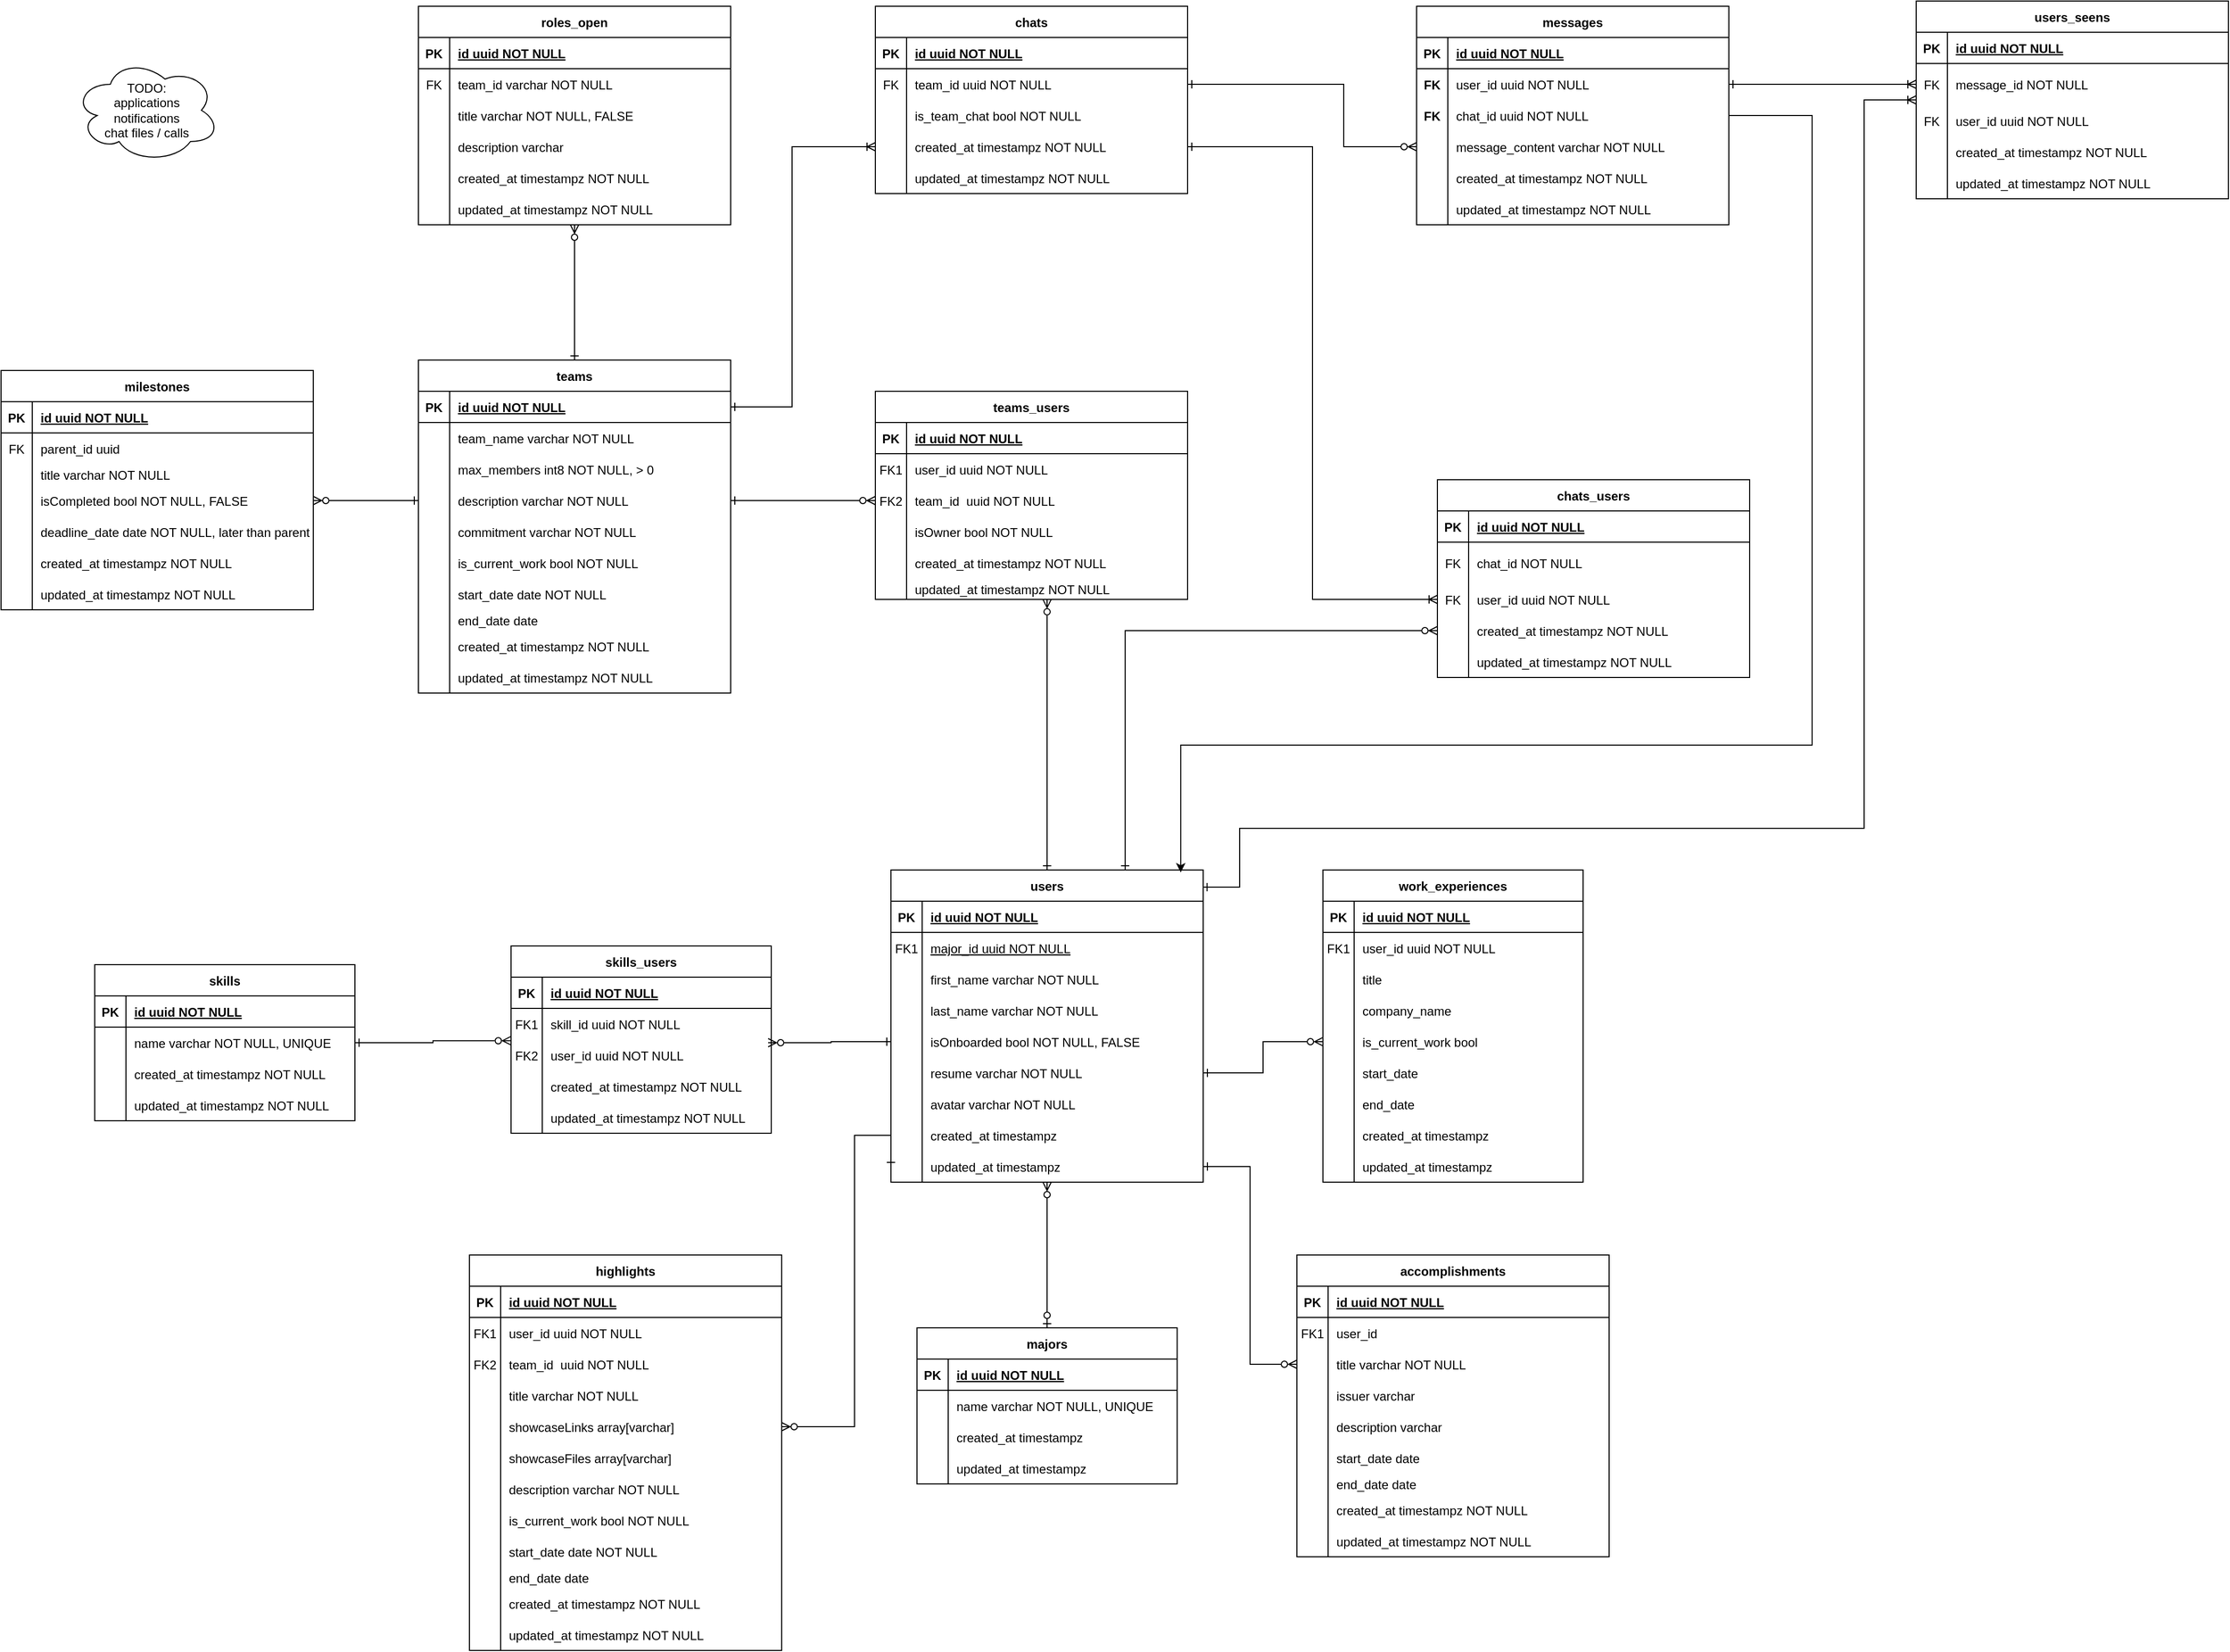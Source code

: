 <mxfile version="21.3.5" type="github">
  <diagram id="R2lEEEUBdFMjLlhIrx00" name="Page-1">
    <mxGraphModel dx="3914" dy="2780" grid="1" gridSize="10" guides="1" tooltips="1" connect="1" arrows="1" fold="1" page="1" pageScale="1" pageWidth="850" pageHeight="1100" math="0" shadow="0" extFonts="Permanent Marker^https://fonts.googleapis.com/css?family=Permanent+Marker">
      <root>
        <mxCell id="0" />
        <mxCell id="1" parent="0" />
        <mxCell id="1kd2s9Zf8NLZzfcmTNfR-216" style="edgeStyle=orthogonalEdgeStyle;rounded=0;orthogonalLoop=1;jettySize=auto;html=1;exitX=0.5;exitY=0;exitDx=0;exitDy=0;entryX=0.55;entryY=0.996;entryDx=0;entryDy=0;entryPerimeter=0;endArrow=ERzeroToMany;endFill=0;startArrow=ERone;startFill=0;" parent="1" source="C-vyLk0tnHw3VtMMgP7b-23" target="1kd2s9Zf8NLZzfcmTNfR-213" edge="1">
          <mxGeometry relative="1" as="geometry" />
        </mxCell>
        <mxCell id="TW5vDCAYxv7Edn4NgUgB-102" style="edgeStyle=orthogonalEdgeStyle;rounded=0;orthogonalLoop=1;jettySize=auto;html=1;exitX=0.75;exitY=0;exitDx=0;exitDy=0;entryX=0;entryY=0.5;entryDx=0;entryDy=0;endArrow=ERzeroToMany;endFill=0;startArrow=ERone;startFill=0;" edge="1" parent="1" source="C-vyLk0tnHw3VtMMgP7b-23" target="TW5vDCAYxv7Edn4NgUgB-37">
          <mxGeometry relative="1" as="geometry">
            <Array as="points">
              <mxPoint x="250" y="-100" />
              <mxPoint x="530" y="-100" />
            </Array>
          </mxGeometry>
        </mxCell>
        <mxCell id="C-vyLk0tnHw3VtMMgP7b-23" value="users" style="shape=table;startSize=30;container=1;collapsible=1;childLayout=tableLayout;fixedRows=1;rowLines=0;fontStyle=1;align=center;resizeLast=1;" parent="1" vertex="1">
          <mxGeometry x="25" y="130" width="300" height="300" as="geometry">
            <mxRectangle x="70" y="120" width="70" height="30" as="alternateBounds" />
          </mxGeometry>
        </mxCell>
        <mxCell id="C-vyLk0tnHw3VtMMgP7b-24" value="" style="shape=partialRectangle;collapsible=0;dropTarget=0;pointerEvents=0;fillColor=none;points=[[0,0.5],[1,0.5]];portConstraint=eastwest;top=0;left=0;right=0;bottom=1;" parent="C-vyLk0tnHw3VtMMgP7b-23" vertex="1">
          <mxGeometry y="30" width="300" height="30" as="geometry" />
        </mxCell>
        <mxCell id="C-vyLk0tnHw3VtMMgP7b-25" value="PK" style="shape=partialRectangle;overflow=hidden;connectable=0;fillColor=none;top=0;left=0;bottom=0;right=0;fontStyle=1;" parent="C-vyLk0tnHw3VtMMgP7b-24" vertex="1">
          <mxGeometry width="30" height="30" as="geometry">
            <mxRectangle width="30" height="30" as="alternateBounds" />
          </mxGeometry>
        </mxCell>
        <mxCell id="C-vyLk0tnHw3VtMMgP7b-26" value="id uuid NOT NULL " style="shape=partialRectangle;overflow=hidden;connectable=0;fillColor=none;top=0;left=0;bottom=0;right=0;align=left;spacingLeft=6;fontStyle=5;" parent="C-vyLk0tnHw3VtMMgP7b-24" vertex="1">
          <mxGeometry x="30" width="270" height="30" as="geometry">
            <mxRectangle width="270" height="30" as="alternateBounds" />
          </mxGeometry>
        </mxCell>
        <mxCell id="C-vyLk0tnHw3VtMMgP7b-27" value="" style="shape=partialRectangle;collapsible=0;dropTarget=0;pointerEvents=0;fillColor=none;points=[[0,0.5],[1,0.5]];portConstraint=eastwest;top=0;left=0;right=0;bottom=0;" parent="C-vyLk0tnHw3VtMMgP7b-23" vertex="1">
          <mxGeometry y="60" width="300" height="30" as="geometry" />
        </mxCell>
        <mxCell id="C-vyLk0tnHw3VtMMgP7b-28" value="FK1" style="shape=partialRectangle;overflow=hidden;connectable=0;fillColor=none;top=0;left=0;bottom=0;right=0;" parent="C-vyLk0tnHw3VtMMgP7b-27" vertex="1">
          <mxGeometry width="30" height="30" as="geometry">
            <mxRectangle width="30" height="30" as="alternateBounds" />
          </mxGeometry>
        </mxCell>
        <mxCell id="C-vyLk0tnHw3VtMMgP7b-29" value="major_id uuid NOT NULL" style="shape=partialRectangle;overflow=hidden;connectable=0;fillColor=none;top=0;left=0;bottom=0;right=0;align=left;spacingLeft=6;fontStyle=4" parent="C-vyLk0tnHw3VtMMgP7b-27" vertex="1">
          <mxGeometry x="30" width="270" height="30" as="geometry">
            <mxRectangle width="270" height="30" as="alternateBounds" />
          </mxGeometry>
        </mxCell>
        <mxCell id="oxNqyyFU7LxyUwoNL6uG-31" value="" style="shape=partialRectangle;collapsible=0;dropTarget=0;pointerEvents=0;fillColor=none;points=[[0,0.5],[1,0.5]];portConstraint=eastwest;top=0;left=0;right=0;bottom=0;" parent="C-vyLk0tnHw3VtMMgP7b-23" vertex="1">
          <mxGeometry y="90" width="300" height="30" as="geometry" />
        </mxCell>
        <mxCell id="oxNqyyFU7LxyUwoNL6uG-32" value="" style="shape=partialRectangle;overflow=hidden;connectable=0;fillColor=none;top=0;left=0;bottom=0;right=0;" parent="oxNqyyFU7LxyUwoNL6uG-31" vertex="1">
          <mxGeometry width="30" height="30" as="geometry">
            <mxRectangle width="30" height="30" as="alternateBounds" />
          </mxGeometry>
        </mxCell>
        <mxCell id="oxNqyyFU7LxyUwoNL6uG-33" value="first_name varchar NOT NULL" style="shape=partialRectangle;overflow=hidden;connectable=0;fillColor=none;top=0;left=0;bottom=0;right=0;align=left;spacingLeft=6;" parent="oxNqyyFU7LxyUwoNL6uG-31" vertex="1">
          <mxGeometry x="30" width="270" height="30" as="geometry">
            <mxRectangle width="270" height="30" as="alternateBounds" />
          </mxGeometry>
        </mxCell>
        <mxCell id="oxNqyyFU7LxyUwoNL6uG-16" value="" style="shape=partialRectangle;collapsible=0;dropTarget=0;pointerEvents=0;fillColor=none;points=[[0,0.5],[1,0.5]];portConstraint=eastwest;top=0;left=0;right=0;bottom=0;" parent="C-vyLk0tnHw3VtMMgP7b-23" vertex="1">
          <mxGeometry y="120" width="300" height="30" as="geometry" />
        </mxCell>
        <mxCell id="oxNqyyFU7LxyUwoNL6uG-17" value="" style="shape=partialRectangle;overflow=hidden;connectable=0;fillColor=none;top=0;left=0;bottom=0;right=0;" parent="oxNqyyFU7LxyUwoNL6uG-16" vertex="1">
          <mxGeometry width="30" height="30" as="geometry">
            <mxRectangle width="30" height="30" as="alternateBounds" />
          </mxGeometry>
        </mxCell>
        <mxCell id="oxNqyyFU7LxyUwoNL6uG-18" value="last_name varchar NOT NULL" style="shape=partialRectangle;overflow=hidden;connectable=0;fillColor=none;top=0;left=0;bottom=0;right=0;align=left;spacingLeft=6;" parent="oxNqyyFU7LxyUwoNL6uG-16" vertex="1">
          <mxGeometry x="30" width="270" height="30" as="geometry">
            <mxRectangle width="270" height="30" as="alternateBounds" />
          </mxGeometry>
        </mxCell>
        <mxCell id="r5RlV5KeJ7Ax_ujXJ9pp-2" value="" style="shape=partialRectangle;collapsible=0;dropTarget=0;pointerEvents=0;fillColor=none;points=[[0,0.5],[1,0.5]];portConstraint=eastwest;top=0;left=0;right=0;bottom=0;" parent="C-vyLk0tnHw3VtMMgP7b-23" vertex="1">
          <mxGeometry y="150" width="300" height="30" as="geometry" />
        </mxCell>
        <mxCell id="r5RlV5KeJ7Ax_ujXJ9pp-3" value="" style="shape=partialRectangle;overflow=hidden;connectable=0;fillColor=none;top=0;left=0;bottom=0;right=0;" parent="r5RlV5KeJ7Ax_ujXJ9pp-2" vertex="1">
          <mxGeometry width="30" height="30" as="geometry">
            <mxRectangle width="30" height="30" as="alternateBounds" />
          </mxGeometry>
        </mxCell>
        <mxCell id="r5RlV5KeJ7Ax_ujXJ9pp-4" value="isOnboarded bool NOT NULL, FALSE " style="shape=partialRectangle;overflow=hidden;connectable=0;fillColor=none;top=0;left=0;bottom=0;right=0;align=left;spacingLeft=6;" parent="r5RlV5KeJ7Ax_ujXJ9pp-2" vertex="1">
          <mxGeometry x="30" width="270" height="30" as="geometry">
            <mxRectangle width="270" height="30" as="alternateBounds" />
          </mxGeometry>
        </mxCell>
        <mxCell id="oxNqyyFU7LxyUwoNL6uG-19" value="" style="shape=partialRectangle;collapsible=0;dropTarget=0;pointerEvents=0;fillColor=none;points=[[0,0.5],[1,0.5]];portConstraint=eastwest;top=0;left=0;right=0;bottom=0;" parent="C-vyLk0tnHw3VtMMgP7b-23" vertex="1">
          <mxGeometry y="180" width="300" height="30" as="geometry" />
        </mxCell>
        <mxCell id="oxNqyyFU7LxyUwoNL6uG-20" value="" style="shape=partialRectangle;overflow=hidden;connectable=0;fillColor=none;top=0;left=0;bottom=0;right=0;" parent="oxNqyyFU7LxyUwoNL6uG-19" vertex="1">
          <mxGeometry width="30" height="30" as="geometry">
            <mxRectangle width="30" height="30" as="alternateBounds" />
          </mxGeometry>
        </mxCell>
        <mxCell id="oxNqyyFU7LxyUwoNL6uG-21" value="resume varchar NOT NULL" style="shape=partialRectangle;overflow=hidden;connectable=0;fillColor=none;top=0;left=0;bottom=0;right=0;align=left;spacingLeft=6;" parent="oxNqyyFU7LxyUwoNL6uG-19" vertex="1">
          <mxGeometry x="30" width="270" height="30" as="geometry">
            <mxRectangle width="270" height="30" as="alternateBounds" />
          </mxGeometry>
        </mxCell>
        <mxCell id="oxNqyyFU7LxyUwoNL6uG-22" value="" style="shape=partialRectangle;collapsible=0;dropTarget=0;pointerEvents=0;fillColor=none;points=[[0,0.5],[1,0.5]];portConstraint=eastwest;top=0;left=0;right=0;bottom=0;" parent="C-vyLk0tnHw3VtMMgP7b-23" vertex="1">
          <mxGeometry y="210" width="300" height="30" as="geometry" />
        </mxCell>
        <mxCell id="oxNqyyFU7LxyUwoNL6uG-23" value="" style="shape=partialRectangle;overflow=hidden;connectable=0;fillColor=none;top=0;left=0;bottom=0;right=0;" parent="oxNqyyFU7LxyUwoNL6uG-22" vertex="1">
          <mxGeometry width="30" height="30" as="geometry">
            <mxRectangle width="30" height="30" as="alternateBounds" />
          </mxGeometry>
        </mxCell>
        <mxCell id="oxNqyyFU7LxyUwoNL6uG-24" value="avatar varchar NOT NULL" style="shape=partialRectangle;overflow=hidden;connectable=0;fillColor=none;top=0;left=0;bottom=0;right=0;align=left;spacingLeft=6;" parent="oxNqyyFU7LxyUwoNL6uG-22" vertex="1">
          <mxGeometry x="30" width="270" height="30" as="geometry">
            <mxRectangle width="270" height="30" as="alternateBounds" />
          </mxGeometry>
        </mxCell>
        <mxCell id="oxNqyyFU7LxyUwoNL6uG-25" value="" style="shape=partialRectangle;collapsible=0;dropTarget=0;pointerEvents=0;fillColor=none;points=[[0,0.5],[1,0.5]];portConstraint=eastwest;top=0;left=0;right=0;bottom=0;" parent="C-vyLk0tnHw3VtMMgP7b-23" vertex="1">
          <mxGeometry y="240" width="300" height="30" as="geometry" />
        </mxCell>
        <mxCell id="oxNqyyFU7LxyUwoNL6uG-26" value="" style="shape=partialRectangle;overflow=hidden;connectable=0;fillColor=none;top=0;left=0;bottom=0;right=0;" parent="oxNqyyFU7LxyUwoNL6uG-25" vertex="1">
          <mxGeometry width="30" height="30" as="geometry">
            <mxRectangle width="30" height="30" as="alternateBounds" />
          </mxGeometry>
        </mxCell>
        <mxCell id="oxNqyyFU7LxyUwoNL6uG-27" value="created_at timestampz" style="shape=partialRectangle;overflow=hidden;connectable=0;fillColor=none;top=0;left=0;bottom=0;right=0;align=left;spacingLeft=6;" parent="oxNqyyFU7LxyUwoNL6uG-25" vertex="1">
          <mxGeometry x="30" width="270" height="30" as="geometry">
            <mxRectangle width="270" height="30" as="alternateBounds" />
          </mxGeometry>
        </mxCell>
        <mxCell id="oxNqyyFU7LxyUwoNL6uG-28" value="" style="shape=partialRectangle;collapsible=0;dropTarget=0;pointerEvents=0;fillColor=none;points=[[0,0.5],[1,0.5]];portConstraint=eastwest;top=0;left=0;right=0;bottom=0;" parent="C-vyLk0tnHw3VtMMgP7b-23" vertex="1">
          <mxGeometry y="270" width="300" height="30" as="geometry" />
        </mxCell>
        <mxCell id="oxNqyyFU7LxyUwoNL6uG-29" value="" style="shape=partialRectangle;overflow=hidden;connectable=0;fillColor=none;top=0;left=0;bottom=0;right=0;" parent="oxNqyyFU7LxyUwoNL6uG-28" vertex="1">
          <mxGeometry width="30" height="30" as="geometry">
            <mxRectangle width="30" height="30" as="alternateBounds" />
          </mxGeometry>
        </mxCell>
        <mxCell id="oxNqyyFU7LxyUwoNL6uG-30" value="updated_at timestampz" style="shape=partialRectangle;overflow=hidden;connectable=0;fillColor=none;top=0;left=0;bottom=0;right=0;align=left;spacingLeft=6;" parent="oxNqyyFU7LxyUwoNL6uG-28" vertex="1">
          <mxGeometry x="30" width="270" height="30" as="geometry">
            <mxRectangle width="270" height="30" as="alternateBounds" />
          </mxGeometry>
        </mxCell>
        <mxCell id="oxNqyyFU7LxyUwoNL6uG-8" style="edgeStyle=orthogonalEdgeStyle;rounded=0;orthogonalLoop=1;jettySize=auto;html=1;exitX=0.5;exitY=0;exitDx=0;exitDy=0;entryX=0.5;entryY=1;entryDx=0;entryDy=0;endArrow=ERzeroToMany;endFill=0;startArrow=ERzeroToOne;startFill=0;" parent="1" source="oxNqyyFU7LxyUwoNL6uG-1" target="C-vyLk0tnHw3VtMMgP7b-23" edge="1">
          <mxGeometry relative="1" as="geometry" />
        </mxCell>
        <mxCell id="oxNqyyFU7LxyUwoNL6uG-1" value="majors" style="shape=table;startSize=30;container=1;collapsible=1;childLayout=tableLayout;fixedRows=1;rowLines=0;fontStyle=1;align=center;resizeLast=1;" parent="1" vertex="1">
          <mxGeometry x="50" y="570" width="250" height="150" as="geometry" />
        </mxCell>
        <mxCell id="oxNqyyFU7LxyUwoNL6uG-2" value="" style="shape=partialRectangle;collapsible=0;dropTarget=0;pointerEvents=0;fillColor=none;points=[[0,0.5],[1,0.5]];portConstraint=eastwest;top=0;left=0;right=0;bottom=1;" parent="oxNqyyFU7LxyUwoNL6uG-1" vertex="1">
          <mxGeometry y="30" width="250" height="30" as="geometry" />
        </mxCell>
        <mxCell id="oxNqyyFU7LxyUwoNL6uG-3" value="PK" style="shape=partialRectangle;overflow=hidden;connectable=0;fillColor=none;top=0;left=0;bottom=0;right=0;fontStyle=1;" parent="oxNqyyFU7LxyUwoNL6uG-2" vertex="1">
          <mxGeometry width="30" height="30" as="geometry">
            <mxRectangle width="30" height="30" as="alternateBounds" />
          </mxGeometry>
        </mxCell>
        <mxCell id="oxNqyyFU7LxyUwoNL6uG-4" value="id uuid NOT NULL " style="shape=partialRectangle;overflow=hidden;connectable=0;fillColor=none;top=0;left=0;bottom=0;right=0;align=left;spacingLeft=6;fontStyle=5;" parent="oxNqyyFU7LxyUwoNL6uG-2" vertex="1">
          <mxGeometry x="30" width="220" height="30" as="geometry">
            <mxRectangle width="220" height="30" as="alternateBounds" />
          </mxGeometry>
        </mxCell>
        <mxCell id="oxNqyyFU7LxyUwoNL6uG-5" value="" style="shape=partialRectangle;collapsible=0;dropTarget=0;pointerEvents=0;fillColor=none;points=[[0,0.5],[1,0.5]];portConstraint=eastwest;top=0;left=0;right=0;bottom=0;" parent="oxNqyyFU7LxyUwoNL6uG-1" vertex="1">
          <mxGeometry y="60" width="250" height="30" as="geometry" />
        </mxCell>
        <mxCell id="oxNqyyFU7LxyUwoNL6uG-6" value="" style="shape=partialRectangle;overflow=hidden;connectable=0;fillColor=none;top=0;left=0;bottom=0;right=0;" parent="oxNqyyFU7LxyUwoNL6uG-5" vertex="1">
          <mxGeometry width="30" height="30" as="geometry">
            <mxRectangle width="30" height="30" as="alternateBounds" />
          </mxGeometry>
        </mxCell>
        <mxCell id="oxNqyyFU7LxyUwoNL6uG-7" value="name varchar NOT NULL, UNIQUE" style="shape=partialRectangle;overflow=hidden;connectable=0;fillColor=none;top=0;left=0;bottom=0;right=0;align=left;spacingLeft=6;" parent="oxNqyyFU7LxyUwoNL6uG-5" vertex="1">
          <mxGeometry x="30" width="220" height="30" as="geometry">
            <mxRectangle width="220" height="30" as="alternateBounds" />
          </mxGeometry>
        </mxCell>
        <mxCell id="oxNqyyFU7LxyUwoNL6uG-34" value="" style="shape=partialRectangle;collapsible=0;dropTarget=0;pointerEvents=0;fillColor=none;points=[[0,0.5],[1,0.5]];portConstraint=eastwest;top=0;left=0;right=0;bottom=0;" parent="oxNqyyFU7LxyUwoNL6uG-1" vertex="1">
          <mxGeometry y="90" width="250" height="30" as="geometry" />
        </mxCell>
        <mxCell id="oxNqyyFU7LxyUwoNL6uG-35" value="" style="shape=partialRectangle;overflow=hidden;connectable=0;fillColor=none;top=0;left=0;bottom=0;right=0;" parent="oxNqyyFU7LxyUwoNL6uG-34" vertex="1">
          <mxGeometry width="30" height="30" as="geometry">
            <mxRectangle width="30" height="30" as="alternateBounds" />
          </mxGeometry>
        </mxCell>
        <mxCell id="oxNqyyFU7LxyUwoNL6uG-36" value="created_at timestampz" style="shape=partialRectangle;overflow=hidden;connectable=0;fillColor=none;top=0;left=0;bottom=0;right=0;align=left;spacingLeft=6;" parent="oxNqyyFU7LxyUwoNL6uG-34" vertex="1">
          <mxGeometry x="30" width="220" height="30" as="geometry">
            <mxRectangle width="220" height="30" as="alternateBounds" />
          </mxGeometry>
        </mxCell>
        <mxCell id="oxNqyyFU7LxyUwoNL6uG-37" value="" style="shape=partialRectangle;collapsible=0;dropTarget=0;pointerEvents=0;fillColor=none;points=[[0,0.5],[1,0.5]];portConstraint=eastwest;top=0;left=0;right=0;bottom=0;" parent="oxNqyyFU7LxyUwoNL6uG-1" vertex="1">
          <mxGeometry y="120" width="250" height="30" as="geometry" />
        </mxCell>
        <mxCell id="oxNqyyFU7LxyUwoNL6uG-38" value="" style="shape=partialRectangle;overflow=hidden;connectable=0;fillColor=none;top=0;left=0;bottom=0;right=0;" parent="oxNqyyFU7LxyUwoNL6uG-37" vertex="1">
          <mxGeometry width="30" height="30" as="geometry">
            <mxRectangle width="30" height="30" as="alternateBounds" />
          </mxGeometry>
        </mxCell>
        <mxCell id="oxNqyyFU7LxyUwoNL6uG-39" value="updated_at timestampz" style="shape=partialRectangle;overflow=hidden;connectable=0;fillColor=none;top=0;left=0;bottom=0;right=0;align=left;spacingLeft=6;" parent="oxNqyyFU7LxyUwoNL6uG-37" vertex="1">
          <mxGeometry x="30" width="220" height="30" as="geometry">
            <mxRectangle width="220" height="30" as="alternateBounds" />
          </mxGeometry>
        </mxCell>
        <mxCell id="oxNqyyFU7LxyUwoNL6uG-13" value="" style="shape=partialRectangle;collapsible=0;dropTarget=0;pointerEvents=0;fillColor=none;points=[[0,0.5],[1,0.5]];portConstraint=eastwest;top=0;left=0;right=0;bottom=0;" parent="1" vertex="1">
          <mxGeometry x="50" y="220" width="250" height="30" as="geometry" />
        </mxCell>
        <mxCell id="oxNqyyFU7LxyUwoNL6uG-14" value="" style="shape=partialRectangle;overflow=hidden;connectable=0;fillColor=none;top=0;left=0;bottom=0;right=0;" parent="oxNqyyFU7LxyUwoNL6uG-13" vertex="1">
          <mxGeometry width="30" height="30" as="geometry">
            <mxRectangle width="30" height="30" as="alternateBounds" />
          </mxGeometry>
        </mxCell>
        <mxCell id="oxNqyyFU7LxyUwoNL6uG-40" value="work_experiences" style="shape=table;startSize=30;container=1;collapsible=1;childLayout=tableLayout;fixedRows=1;rowLines=0;fontStyle=1;align=center;resizeLast=1;" parent="1" vertex="1">
          <mxGeometry x="440" y="130" width="250" height="300" as="geometry">
            <mxRectangle x="460" y="120" width="140" height="30" as="alternateBounds" />
          </mxGeometry>
        </mxCell>
        <mxCell id="oxNqyyFU7LxyUwoNL6uG-41" value="" style="shape=partialRectangle;collapsible=0;dropTarget=0;pointerEvents=0;fillColor=none;points=[[0,0.5],[1,0.5]];portConstraint=eastwest;top=0;left=0;right=0;bottom=1;" parent="oxNqyyFU7LxyUwoNL6uG-40" vertex="1">
          <mxGeometry y="30" width="250" height="30" as="geometry" />
        </mxCell>
        <mxCell id="oxNqyyFU7LxyUwoNL6uG-42" value="PK" style="shape=partialRectangle;overflow=hidden;connectable=0;fillColor=none;top=0;left=0;bottom=0;right=0;fontStyle=1;" parent="oxNqyyFU7LxyUwoNL6uG-41" vertex="1">
          <mxGeometry width="30" height="30" as="geometry">
            <mxRectangle width="30" height="30" as="alternateBounds" />
          </mxGeometry>
        </mxCell>
        <mxCell id="oxNqyyFU7LxyUwoNL6uG-43" value="id uuid NOT NULL " style="shape=partialRectangle;overflow=hidden;connectable=0;fillColor=none;top=0;left=0;bottom=0;right=0;align=left;spacingLeft=6;fontStyle=5;" parent="oxNqyyFU7LxyUwoNL6uG-41" vertex="1">
          <mxGeometry x="30" width="220" height="30" as="geometry">
            <mxRectangle width="220" height="30" as="alternateBounds" />
          </mxGeometry>
        </mxCell>
        <mxCell id="oxNqyyFU7LxyUwoNL6uG-44" value="" style="shape=partialRectangle;collapsible=0;dropTarget=0;pointerEvents=0;fillColor=none;points=[[0,0.5],[1,0.5]];portConstraint=eastwest;top=0;left=0;right=0;bottom=0;" parent="oxNqyyFU7LxyUwoNL6uG-40" vertex="1">
          <mxGeometry y="60" width="250" height="30" as="geometry" />
        </mxCell>
        <mxCell id="oxNqyyFU7LxyUwoNL6uG-45" value="FK1" style="shape=partialRectangle;overflow=hidden;connectable=0;fillColor=none;top=0;left=0;bottom=0;right=0;" parent="oxNqyyFU7LxyUwoNL6uG-44" vertex="1">
          <mxGeometry width="30" height="30" as="geometry">
            <mxRectangle width="30" height="30" as="alternateBounds" />
          </mxGeometry>
        </mxCell>
        <mxCell id="oxNqyyFU7LxyUwoNL6uG-46" value="user_id uuid NOT NULL" style="shape=partialRectangle;overflow=hidden;connectable=0;fillColor=none;top=0;left=0;bottom=0;right=0;align=left;spacingLeft=6;" parent="oxNqyyFU7LxyUwoNL6uG-44" vertex="1">
          <mxGeometry x="30" width="220" height="30" as="geometry">
            <mxRectangle width="220" height="30" as="alternateBounds" />
          </mxGeometry>
        </mxCell>
        <mxCell id="oxNqyyFU7LxyUwoNL6uG-53" value="" style="shape=partialRectangle;collapsible=0;dropTarget=0;pointerEvents=0;fillColor=none;points=[[0,0.5],[1,0.5]];portConstraint=eastwest;top=0;left=0;right=0;bottom=0;" parent="oxNqyyFU7LxyUwoNL6uG-40" vertex="1">
          <mxGeometry y="90" width="250" height="30" as="geometry" />
        </mxCell>
        <mxCell id="oxNqyyFU7LxyUwoNL6uG-54" value="" style="shape=partialRectangle;overflow=hidden;connectable=0;fillColor=none;top=0;left=0;bottom=0;right=0;" parent="oxNqyyFU7LxyUwoNL6uG-53" vertex="1">
          <mxGeometry width="30" height="30" as="geometry">
            <mxRectangle width="30" height="30" as="alternateBounds" />
          </mxGeometry>
        </mxCell>
        <mxCell id="oxNqyyFU7LxyUwoNL6uG-55" value="title " style="shape=partialRectangle;overflow=hidden;connectable=0;fillColor=none;top=0;left=0;bottom=0;right=0;align=left;spacingLeft=6;" parent="oxNqyyFU7LxyUwoNL6uG-53" vertex="1">
          <mxGeometry x="30" width="220" height="30" as="geometry">
            <mxRectangle width="220" height="30" as="alternateBounds" />
          </mxGeometry>
        </mxCell>
        <mxCell id="oxNqyyFU7LxyUwoNL6uG-56" value="" style="shape=partialRectangle;collapsible=0;dropTarget=0;pointerEvents=0;fillColor=none;points=[[0,0.5],[1,0.5]];portConstraint=eastwest;top=0;left=0;right=0;bottom=0;" parent="oxNqyyFU7LxyUwoNL6uG-40" vertex="1">
          <mxGeometry y="120" width="250" height="30" as="geometry" />
        </mxCell>
        <mxCell id="oxNqyyFU7LxyUwoNL6uG-57" value="" style="shape=partialRectangle;overflow=hidden;connectable=0;fillColor=none;top=0;left=0;bottom=0;right=0;" parent="oxNqyyFU7LxyUwoNL6uG-56" vertex="1">
          <mxGeometry width="30" height="30" as="geometry">
            <mxRectangle width="30" height="30" as="alternateBounds" />
          </mxGeometry>
        </mxCell>
        <mxCell id="oxNqyyFU7LxyUwoNL6uG-58" value="company_name" style="shape=partialRectangle;overflow=hidden;connectable=0;fillColor=none;top=0;left=0;bottom=0;right=0;align=left;spacingLeft=6;" parent="oxNqyyFU7LxyUwoNL6uG-56" vertex="1">
          <mxGeometry x="30" width="220" height="30" as="geometry">
            <mxRectangle width="220" height="30" as="alternateBounds" />
          </mxGeometry>
        </mxCell>
        <mxCell id="oxNqyyFU7LxyUwoNL6uG-59" value="" style="shape=partialRectangle;collapsible=0;dropTarget=0;pointerEvents=0;fillColor=none;points=[[0,0.5],[1,0.5]];portConstraint=eastwest;top=0;left=0;right=0;bottom=0;" parent="oxNqyyFU7LxyUwoNL6uG-40" vertex="1">
          <mxGeometry y="150" width="250" height="30" as="geometry" />
        </mxCell>
        <mxCell id="oxNqyyFU7LxyUwoNL6uG-60" value="" style="shape=partialRectangle;overflow=hidden;connectable=0;fillColor=none;top=0;left=0;bottom=0;right=0;" parent="oxNqyyFU7LxyUwoNL6uG-59" vertex="1">
          <mxGeometry width="30" height="30" as="geometry">
            <mxRectangle width="30" height="30" as="alternateBounds" />
          </mxGeometry>
        </mxCell>
        <mxCell id="oxNqyyFU7LxyUwoNL6uG-61" value="is_current_work bool" style="shape=partialRectangle;overflow=hidden;connectable=0;fillColor=none;top=0;left=0;bottom=0;right=0;align=left;spacingLeft=6;" parent="oxNqyyFU7LxyUwoNL6uG-59" vertex="1">
          <mxGeometry x="30" width="220" height="30" as="geometry">
            <mxRectangle width="220" height="30" as="alternateBounds" />
          </mxGeometry>
        </mxCell>
        <mxCell id="oxNqyyFU7LxyUwoNL6uG-62" value="" style="shape=partialRectangle;collapsible=0;dropTarget=0;pointerEvents=0;fillColor=none;points=[[0,0.5],[1,0.5]];portConstraint=eastwest;top=0;left=0;right=0;bottom=0;" parent="oxNqyyFU7LxyUwoNL6uG-40" vertex="1">
          <mxGeometry y="180" width="250" height="30" as="geometry" />
        </mxCell>
        <mxCell id="oxNqyyFU7LxyUwoNL6uG-63" value="" style="shape=partialRectangle;overflow=hidden;connectable=0;fillColor=none;top=0;left=0;bottom=0;right=0;" parent="oxNqyyFU7LxyUwoNL6uG-62" vertex="1">
          <mxGeometry width="30" height="30" as="geometry">
            <mxRectangle width="30" height="30" as="alternateBounds" />
          </mxGeometry>
        </mxCell>
        <mxCell id="oxNqyyFU7LxyUwoNL6uG-64" value="start_date" style="shape=partialRectangle;overflow=hidden;connectable=0;fillColor=none;top=0;left=0;bottom=0;right=0;align=left;spacingLeft=6;" parent="oxNqyyFU7LxyUwoNL6uG-62" vertex="1">
          <mxGeometry x="30" width="220" height="30" as="geometry">
            <mxRectangle width="220" height="30" as="alternateBounds" />
          </mxGeometry>
        </mxCell>
        <mxCell id="oxNqyyFU7LxyUwoNL6uG-65" value="" style="shape=partialRectangle;collapsible=0;dropTarget=0;pointerEvents=0;fillColor=none;points=[[0,0.5],[1,0.5]];portConstraint=eastwest;top=0;left=0;right=0;bottom=0;" parent="oxNqyyFU7LxyUwoNL6uG-40" vertex="1">
          <mxGeometry y="210" width="250" height="30" as="geometry" />
        </mxCell>
        <mxCell id="oxNqyyFU7LxyUwoNL6uG-66" value="" style="shape=partialRectangle;overflow=hidden;connectable=0;fillColor=none;top=0;left=0;bottom=0;right=0;" parent="oxNqyyFU7LxyUwoNL6uG-65" vertex="1">
          <mxGeometry width="30" height="30" as="geometry">
            <mxRectangle width="30" height="30" as="alternateBounds" />
          </mxGeometry>
        </mxCell>
        <mxCell id="oxNqyyFU7LxyUwoNL6uG-67" value="end_date" style="shape=partialRectangle;overflow=hidden;connectable=0;fillColor=none;top=0;left=0;bottom=0;right=0;align=left;spacingLeft=6;" parent="oxNqyyFU7LxyUwoNL6uG-65" vertex="1">
          <mxGeometry x="30" width="220" height="30" as="geometry">
            <mxRectangle width="220" height="30" as="alternateBounds" />
          </mxGeometry>
        </mxCell>
        <mxCell id="oxNqyyFU7LxyUwoNL6uG-47" value="" style="shape=partialRectangle;collapsible=0;dropTarget=0;pointerEvents=0;fillColor=none;points=[[0,0.5],[1,0.5]];portConstraint=eastwest;top=0;left=0;right=0;bottom=0;" parent="oxNqyyFU7LxyUwoNL6uG-40" vertex="1">
          <mxGeometry y="240" width="250" height="30" as="geometry" />
        </mxCell>
        <mxCell id="oxNqyyFU7LxyUwoNL6uG-48" value="" style="shape=partialRectangle;overflow=hidden;connectable=0;fillColor=none;top=0;left=0;bottom=0;right=0;" parent="oxNqyyFU7LxyUwoNL6uG-47" vertex="1">
          <mxGeometry width="30" height="30" as="geometry">
            <mxRectangle width="30" height="30" as="alternateBounds" />
          </mxGeometry>
        </mxCell>
        <mxCell id="oxNqyyFU7LxyUwoNL6uG-49" value="created_at timestampz" style="shape=partialRectangle;overflow=hidden;connectable=0;fillColor=none;top=0;left=0;bottom=0;right=0;align=left;spacingLeft=6;" parent="oxNqyyFU7LxyUwoNL6uG-47" vertex="1">
          <mxGeometry x="30" width="220" height="30" as="geometry">
            <mxRectangle width="220" height="30" as="alternateBounds" />
          </mxGeometry>
        </mxCell>
        <mxCell id="oxNqyyFU7LxyUwoNL6uG-50" value="" style="shape=partialRectangle;collapsible=0;dropTarget=0;pointerEvents=0;fillColor=none;points=[[0,0.5],[1,0.5]];portConstraint=eastwest;top=0;left=0;right=0;bottom=0;" parent="oxNqyyFU7LxyUwoNL6uG-40" vertex="1">
          <mxGeometry y="270" width="250" height="30" as="geometry" />
        </mxCell>
        <mxCell id="oxNqyyFU7LxyUwoNL6uG-51" value="" style="shape=partialRectangle;overflow=hidden;connectable=0;fillColor=none;top=0;left=0;bottom=0;right=0;" parent="oxNqyyFU7LxyUwoNL6uG-50" vertex="1">
          <mxGeometry width="30" height="30" as="geometry">
            <mxRectangle width="30" height="30" as="alternateBounds" />
          </mxGeometry>
        </mxCell>
        <mxCell id="oxNqyyFU7LxyUwoNL6uG-52" value="updated_at timestampz" style="shape=partialRectangle;overflow=hidden;connectable=0;fillColor=none;top=0;left=0;bottom=0;right=0;align=left;spacingLeft=6;" parent="oxNqyyFU7LxyUwoNL6uG-50" vertex="1">
          <mxGeometry x="30" width="220" height="30" as="geometry">
            <mxRectangle width="220" height="30" as="alternateBounds" />
          </mxGeometry>
        </mxCell>
        <mxCell id="1kd2s9Zf8NLZzfcmTNfR-14" value="skills" style="shape=table;startSize=30;container=1;collapsible=1;childLayout=tableLayout;fixedRows=1;rowLines=0;fontStyle=1;align=center;resizeLast=1;" parent="1" vertex="1">
          <mxGeometry x="-740" y="221" width="250" height="150" as="geometry" />
        </mxCell>
        <mxCell id="1kd2s9Zf8NLZzfcmTNfR-15" value="" style="shape=partialRectangle;collapsible=0;dropTarget=0;pointerEvents=0;fillColor=none;points=[[0,0.5],[1,0.5]];portConstraint=eastwest;top=0;left=0;right=0;bottom=1;" parent="1kd2s9Zf8NLZzfcmTNfR-14" vertex="1">
          <mxGeometry y="30" width="250" height="30" as="geometry" />
        </mxCell>
        <mxCell id="1kd2s9Zf8NLZzfcmTNfR-16" value="PK" style="shape=partialRectangle;overflow=hidden;connectable=0;fillColor=none;top=0;left=0;bottom=0;right=0;fontStyle=1;" parent="1kd2s9Zf8NLZzfcmTNfR-15" vertex="1">
          <mxGeometry width="30" height="30" as="geometry">
            <mxRectangle width="30" height="30" as="alternateBounds" />
          </mxGeometry>
        </mxCell>
        <mxCell id="1kd2s9Zf8NLZzfcmTNfR-17" value="id uuid NOT NULL " style="shape=partialRectangle;overflow=hidden;connectable=0;fillColor=none;top=0;left=0;bottom=0;right=0;align=left;spacingLeft=6;fontStyle=5;" parent="1kd2s9Zf8NLZzfcmTNfR-15" vertex="1">
          <mxGeometry x="30" width="220" height="30" as="geometry">
            <mxRectangle width="220" height="30" as="alternateBounds" />
          </mxGeometry>
        </mxCell>
        <mxCell id="1kd2s9Zf8NLZzfcmTNfR-18" value="" style="shape=partialRectangle;collapsible=0;dropTarget=0;pointerEvents=0;fillColor=none;points=[[0,0.5],[1,0.5]];portConstraint=eastwest;top=0;left=0;right=0;bottom=0;" parent="1kd2s9Zf8NLZzfcmTNfR-14" vertex="1">
          <mxGeometry y="60" width="250" height="30" as="geometry" />
        </mxCell>
        <mxCell id="1kd2s9Zf8NLZzfcmTNfR-19" value="" style="shape=partialRectangle;overflow=hidden;connectable=0;fillColor=none;top=0;left=0;bottom=0;right=0;" parent="1kd2s9Zf8NLZzfcmTNfR-18" vertex="1">
          <mxGeometry width="30" height="30" as="geometry">
            <mxRectangle width="30" height="30" as="alternateBounds" />
          </mxGeometry>
        </mxCell>
        <mxCell id="1kd2s9Zf8NLZzfcmTNfR-20" value="name varchar NOT NULL, UNIQUE" style="shape=partialRectangle;overflow=hidden;connectable=0;fillColor=none;top=0;left=0;bottom=0;right=0;align=left;spacingLeft=6;" parent="1kd2s9Zf8NLZzfcmTNfR-18" vertex="1">
          <mxGeometry x="30" width="220" height="30" as="geometry">
            <mxRectangle width="220" height="30" as="alternateBounds" />
          </mxGeometry>
        </mxCell>
        <mxCell id="1kd2s9Zf8NLZzfcmTNfR-21" value="" style="shape=partialRectangle;collapsible=0;dropTarget=0;pointerEvents=0;fillColor=none;points=[[0,0.5],[1,0.5]];portConstraint=eastwest;top=0;left=0;right=0;bottom=0;" parent="1kd2s9Zf8NLZzfcmTNfR-14" vertex="1">
          <mxGeometry y="90" width="250" height="30" as="geometry" />
        </mxCell>
        <mxCell id="1kd2s9Zf8NLZzfcmTNfR-22" value="" style="shape=partialRectangle;overflow=hidden;connectable=0;fillColor=none;top=0;left=0;bottom=0;right=0;" parent="1kd2s9Zf8NLZzfcmTNfR-21" vertex="1">
          <mxGeometry width="30" height="30" as="geometry">
            <mxRectangle width="30" height="30" as="alternateBounds" />
          </mxGeometry>
        </mxCell>
        <mxCell id="1kd2s9Zf8NLZzfcmTNfR-23" value="created_at timestampz NOT NULL" style="shape=partialRectangle;overflow=hidden;connectable=0;fillColor=none;top=0;left=0;bottom=0;right=0;align=left;spacingLeft=6;" parent="1kd2s9Zf8NLZzfcmTNfR-21" vertex="1">
          <mxGeometry x="30" width="220" height="30" as="geometry">
            <mxRectangle width="220" height="30" as="alternateBounds" />
          </mxGeometry>
        </mxCell>
        <mxCell id="1kd2s9Zf8NLZzfcmTNfR-24" value="" style="shape=partialRectangle;collapsible=0;dropTarget=0;pointerEvents=0;fillColor=none;points=[[0,0.5],[1,0.5]];portConstraint=eastwest;top=0;left=0;right=0;bottom=0;" parent="1kd2s9Zf8NLZzfcmTNfR-14" vertex="1">
          <mxGeometry y="120" width="250" height="30" as="geometry" />
        </mxCell>
        <mxCell id="1kd2s9Zf8NLZzfcmTNfR-25" value="" style="shape=partialRectangle;overflow=hidden;connectable=0;fillColor=none;top=0;left=0;bottom=0;right=0;" parent="1kd2s9Zf8NLZzfcmTNfR-24" vertex="1">
          <mxGeometry width="30" height="30" as="geometry">
            <mxRectangle width="30" height="30" as="alternateBounds" />
          </mxGeometry>
        </mxCell>
        <mxCell id="1kd2s9Zf8NLZzfcmTNfR-26" value="updated_at timestampz NOT NULL" style="shape=partialRectangle;overflow=hidden;connectable=0;fillColor=none;top=0;left=0;bottom=0;right=0;align=left;spacingLeft=6;" parent="1kd2s9Zf8NLZzfcmTNfR-24" vertex="1">
          <mxGeometry x="30" width="220" height="30" as="geometry">
            <mxRectangle width="220" height="30" as="alternateBounds" />
          </mxGeometry>
        </mxCell>
        <mxCell id="1kd2s9Zf8NLZzfcmTNfR-27" value="skills_users" style="shape=table;startSize=30;container=1;collapsible=1;childLayout=tableLayout;fixedRows=1;rowLines=0;fontStyle=1;align=center;resizeLast=1;" parent="1" vertex="1">
          <mxGeometry x="-340" y="203" width="250" height="180" as="geometry" />
        </mxCell>
        <mxCell id="1kd2s9Zf8NLZzfcmTNfR-28" value="" style="shape=partialRectangle;collapsible=0;dropTarget=0;pointerEvents=0;fillColor=none;points=[[0,0.5],[1,0.5]];portConstraint=eastwest;top=0;left=0;right=0;bottom=1;" parent="1kd2s9Zf8NLZzfcmTNfR-27" vertex="1">
          <mxGeometry y="30" width="250" height="30" as="geometry" />
        </mxCell>
        <mxCell id="1kd2s9Zf8NLZzfcmTNfR-29" value="PK" style="shape=partialRectangle;overflow=hidden;connectable=0;fillColor=none;top=0;left=0;bottom=0;right=0;fontStyle=1;" parent="1kd2s9Zf8NLZzfcmTNfR-28" vertex="1">
          <mxGeometry width="30" height="30" as="geometry">
            <mxRectangle width="30" height="30" as="alternateBounds" />
          </mxGeometry>
        </mxCell>
        <mxCell id="1kd2s9Zf8NLZzfcmTNfR-30" value="id uuid NOT NULL " style="shape=partialRectangle;overflow=hidden;connectable=0;fillColor=none;top=0;left=0;bottom=0;right=0;align=left;spacingLeft=6;fontStyle=5;" parent="1kd2s9Zf8NLZzfcmTNfR-28" vertex="1">
          <mxGeometry x="30" width="220" height="30" as="geometry">
            <mxRectangle width="220" height="30" as="alternateBounds" />
          </mxGeometry>
        </mxCell>
        <mxCell id="1kd2s9Zf8NLZzfcmTNfR-31" value="" style="shape=partialRectangle;collapsible=0;dropTarget=0;pointerEvents=0;fillColor=none;points=[[0,0.5],[1,0.5]];portConstraint=eastwest;top=0;left=0;right=0;bottom=0;" parent="1kd2s9Zf8NLZzfcmTNfR-27" vertex="1">
          <mxGeometry y="60" width="250" height="30" as="geometry" />
        </mxCell>
        <mxCell id="1kd2s9Zf8NLZzfcmTNfR-32" value="FK1" style="shape=partialRectangle;overflow=hidden;connectable=0;fillColor=none;top=0;left=0;bottom=0;right=0;" parent="1kd2s9Zf8NLZzfcmTNfR-31" vertex="1">
          <mxGeometry width="30" height="30" as="geometry">
            <mxRectangle width="30" height="30" as="alternateBounds" />
          </mxGeometry>
        </mxCell>
        <mxCell id="1kd2s9Zf8NLZzfcmTNfR-33" value="skill_id uuid NOT NULL" style="shape=partialRectangle;overflow=hidden;connectable=0;fillColor=none;top=0;left=0;bottom=0;right=0;align=left;spacingLeft=6;" parent="1kd2s9Zf8NLZzfcmTNfR-31" vertex="1">
          <mxGeometry x="30" width="220" height="30" as="geometry">
            <mxRectangle width="220" height="30" as="alternateBounds" />
          </mxGeometry>
        </mxCell>
        <mxCell id="1kd2s9Zf8NLZzfcmTNfR-34" value="" style="shape=partialRectangle;collapsible=0;dropTarget=0;pointerEvents=0;fillColor=none;points=[[0,0.5],[1,0.5]];portConstraint=eastwest;top=0;left=0;right=0;bottom=0;" parent="1kd2s9Zf8NLZzfcmTNfR-27" vertex="1">
          <mxGeometry y="90" width="250" height="30" as="geometry" />
        </mxCell>
        <mxCell id="1kd2s9Zf8NLZzfcmTNfR-35" value="FK2" style="shape=partialRectangle;overflow=hidden;connectable=0;fillColor=none;top=0;left=0;bottom=0;right=0;" parent="1kd2s9Zf8NLZzfcmTNfR-34" vertex="1">
          <mxGeometry width="30" height="30" as="geometry">
            <mxRectangle width="30" height="30" as="alternateBounds" />
          </mxGeometry>
        </mxCell>
        <mxCell id="1kd2s9Zf8NLZzfcmTNfR-36" value="user_id uuid NOT NULL" style="shape=partialRectangle;overflow=hidden;connectable=0;fillColor=none;top=0;left=0;bottom=0;right=0;align=left;spacingLeft=6;" parent="1kd2s9Zf8NLZzfcmTNfR-34" vertex="1">
          <mxGeometry x="30" width="220" height="30" as="geometry">
            <mxRectangle width="220" height="30" as="alternateBounds" />
          </mxGeometry>
        </mxCell>
        <mxCell id="1kd2s9Zf8NLZzfcmTNfR-37" value="" style="shape=partialRectangle;collapsible=0;dropTarget=0;pointerEvents=0;fillColor=none;points=[[0,0.5],[1,0.5]];portConstraint=eastwest;top=0;left=0;right=0;bottom=0;" parent="1kd2s9Zf8NLZzfcmTNfR-27" vertex="1">
          <mxGeometry y="120" width="250" height="30" as="geometry" />
        </mxCell>
        <mxCell id="1kd2s9Zf8NLZzfcmTNfR-38" value="" style="shape=partialRectangle;overflow=hidden;connectable=0;fillColor=none;top=0;left=0;bottom=0;right=0;" parent="1kd2s9Zf8NLZzfcmTNfR-37" vertex="1">
          <mxGeometry width="30" height="30" as="geometry">
            <mxRectangle width="30" height="30" as="alternateBounds" />
          </mxGeometry>
        </mxCell>
        <mxCell id="1kd2s9Zf8NLZzfcmTNfR-39" value="created_at timestampz NOT NULL" style="shape=partialRectangle;overflow=hidden;connectable=0;fillColor=none;top=0;left=0;bottom=0;right=0;align=left;spacingLeft=6;" parent="1kd2s9Zf8NLZzfcmTNfR-37" vertex="1">
          <mxGeometry x="30" width="220" height="30" as="geometry">
            <mxRectangle width="220" height="30" as="alternateBounds" />
          </mxGeometry>
        </mxCell>
        <mxCell id="1kd2s9Zf8NLZzfcmTNfR-40" value="" style="shape=partialRectangle;collapsible=0;dropTarget=0;pointerEvents=0;fillColor=none;points=[[0,0.5],[1,0.5]];portConstraint=eastwest;top=0;left=0;right=0;bottom=0;" parent="1kd2s9Zf8NLZzfcmTNfR-27" vertex="1">
          <mxGeometry y="150" width="250" height="30" as="geometry" />
        </mxCell>
        <mxCell id="1kd2s9Zf8NLZzfcmTNfR-41" value="" style="shape=partialRectangle;overflow=hidden;connectable=0;fillColor=none;top=0;left=0;bottom=0;right=0;" parent="1kd2s9Zf8NLZzfcmTNfR-40" vertex="1">
          <mxGeometry width="30" height="30" as="geometry">
            <mxRectangle width="30" height="30" as="alternateBounds" />
          </mxGeometry>
        </mxCell>
        <mxCell id="1kd2s9Zf8NLZzfcmTNfR-42" value="updated_at timestampz NOT NULL" style="shape=partialRectangle;overflow=hidden;connectable=0;fillColor=none;top=0;left=0;bottom=0;right=0;align=left;spacingLeft=6;" parent="1kd2s9Zf8NLZzfcmTNfR-40" vertex="1">
          <mxGeometry x="30" width="220" height="30" as="geometry">
            <mxRectangle width="220" height="30" as="alternateBounds" />
          </mxGeometry>
        </mxCell>
        <mxCell id="1kd2s9Zf8NLZzfcmTNfR-43" style="edgeStyle=orthogonalEdgeStyle;rounded=0;orthogonalLoop=1;jettySize=auto;html=1;exitX=1;exitY=0.5;exitDx=0;exitDy=0;entryX=-0.001;entryY=0.037;entryDx=0;entryDy=0;entryPerimeter=0;endArrow=ERzeroToMany;endFill=0;startArrow=ERone;startFill=0;" parent="1" source="1kd2s9Zf8NLZzfcmTNfR-18" target="1kd2s9Zf8NLZzfcmTNfR-34" edge="1">
          <mxGeometry relative="1" as="geometry" />
        </mxCell>
        <mxCell id="1kd2s9Zf8NLZzfcmTNfR-44" style="edgeStyle=orthogonalEdgeStyle;rounded=0;orthogonalLoop=1;jettySize=auto;html=1;exitX=0.988;exitY=0.1;exitDx=0;exitDy=0;entryX=0;entryY=0.5;entryDx=0;entryDy=0;endArrow=ERone;endFill=0;startArrow=ERzeroToMany;startFill=0;exitPerimeter=0;" parent="1" source="1kd2s9Zf8NLZzfcmTNfR-34" target="r5RlV5KeJ7Ax_ujXJ9pp-2" edge="1">
          <mxGeometry relative="1" as="geometry">
            <mxPoint x="-30" y="295" as="sourcePoint" />
            <mxPoint x="50" y="295" as="targetPoint" />
          </mxGeometry>
        </mxCell>
        <mxCell id="1kd2s9Zf8NLZzfcmTNfR-45" value="highlights" style="shape=table;startSize=30;container=1;collapsible=1;childLayout=tableLayout;fixedRows=1;rowLines=0;fontStyle=1;align=center;resizeLast=1;" parent="1" vertex="1">
          <mxGeometry x="-380" y="500" width="300" height="380" as="geometry" />
        </mxCell>
        <mxCell id="1kd2s9Zf8NLZzfcmTNfR-46" value="" style="shape=partialRectangle;collapsible=0;dropTarget=0;pointerEvents=0;fillColor=none;points=[[0,0.5],[1,0.5]];portConstraint=eastwest;top=0;left=0;right=0;bottom=1;" parent="1kd2s9Zf8NLZzfcmTNfR-45" vertex="1">
          <mxGeometry y="30" width="300" height="30" as="geometry" />
        </mxCell>
        <mxCell id="1kd2s9Zf8NLZzfcmTNfR-47" value="PK" style="shape=partialRectangle;overflow=hidden;connectable=0;fillColor=none;top=0;left=0;bottom=0;right=0;fontStyle=1;" parent="1kd2s9Zf8NLZzfcmTNfR-46" vertex="1">
          <mxGeometry width="30" height="30" as="geometry">
            <mxRectangle width="30" height="30" as="alternateBounds" />
          </mxGeometry>
        </mxCell>
        <mxCell id="1kd2s9Zf8NLZzfcmTNfR-48" value="id uuid NOT NULL " style="shape=partialRectangle;overflow=hidden;connectable=0;fillColor=none;top=0;left=0;bottom=0;right=0;align=left;spacingLeft=6;fontStyle=5;" parent="1kd2s9Zf8NLZzfcmTNfR-46" vertex="1">
          <mxGeometry x="30" width="270" height="30" as="geometry">
            <mxRectangle width="270" height="30" as="alternateBounds" />
          </mxGeometry>
        </mxCell>
        <mxCell id="1kd2s9Zf8NLZzfcmTNfR-49" value="" style="shape=partialRectangle;collapsible=0;dropTarget=0;pointerEvents=0;fillColor=none;points=[[0,0.5],[1,0.5]];portConstraint=eastwest;top=0;left=0;right=0;bottom=0;" parent="1kd2s9Zf8NLZzfcmTNfR-45" vertex="1">
          <mxGeometry y="60" width="300" height="30" as="geometry" />
        </mxCell>
        <mxCell id="1kd2s9Zf8NLZzfcmTNfR-50" value="FK1" style="shape=partialRectangle;overflow=hidden;connectable=0;fillColor=none;top=0;left=0;bottom=0;right=0;" parent="1kd2s9Zf8NLZzfcmTNfR-49" vertex="1">
          <mxGeometry width="30" height="30" as="geometry">
            <mxRectangle width="30" height="30" as="alternateBounds" />
          </mxGeometry>
        </mxCell>
        <mxCell id="1kd2s9Zf8NLZzfcmTNfR-51" value="user_id uuid NOT NULL" style="shape=partialRectangle;overflow=hidden;connectable=0;fillColor=none;top=0;left=0;bottom=0;right=0;align=left;spacingLeft=6;" parent="1kd2s9Zf8NLZzfcmTNfR-49" vertex="1">
          <mxGeometry x="30" width="270" height="30" as="geometry">
            <mxRectangle width="270" height="30" as="alternateBounds" />
          </mxGeometry>
        </mxCell>
        <mxCell id="1kd2s9Zf8NLZzfcmTNfR-52" value="" style="shape=partialRectangle;collapsible=0;dropTarget=0;pointerEvents=0;fillColor=none;points=[[0,0.5],[1,0.5]];portConstraint=eastwest;top=0;left=0;right=0;bottom=0;" parent="1kd2s9Zf8NLZzfcmTNfR-45" vertex="1">
          <mxGeometry y="90" width="300" height="30" as="geometry" />
        </mxCell>
        <mxCell id="1kd2s9Zf8NLZzfcmTNfR-53" value="FK2" style="shape=partialRectangle;overflow=hidden;connectable=0;fillColor=none;top=0;left=0;bottom=0;right=0;" parent="1kd2s9Zf8NLZzfcmTNfR-52" vertex="1">
          <mxGeometry width="30" height="30" as="geometry">
            <mxRectangle width="30" height="30" as="alternateBounds" />
          </mxGeometry>
        </mxCell>
        <mxCell id="1kd2s9Zf8NLZzfcmTNfR-54" value="team_id  uuid NOT NULL" style="shape=partialRectangle;overflow=hidden;connectable=0;fillColor=none;top=0;left=0;bottom=0;right=0;align=left;spacingLeft=6;" parent="1kd2s9Zf8NLZzfcmTNfR-52" vertex="1">
          <mxGeometry x="30" width="270" height="30" as="geometry">
            <mxRectangle width="270" height="30" as="alternateBounds" />
          </mxGeometry>
        </mxCell>
        <mxCell id="1kd2s9Zf8NLZzfcmTNfR-55" value="" style="shape=partialRectangle;collapsible=0;dropTarget=0;pointerEvents=0;fillColor=none;points=[[0,0.5],[1,0.5]];portConstraint=eastwest;top=0;left=0;right=0;bottom=0;" parent="1kd2s9Zf8NLZzfcmTNfR-45" vertex="1">
          <mxGeometry y="120" width="300" height="30" as="geometry" />
        </mxCell>
        <mxCell id="1kd2s9Zf8NLZzfcmTNfR-56" value="" style="shape=partialRectangle;overflow=hidden;connectable=0;fillColor=none;top=0;left=0;bottom=0;right=0;" parent="1kd2s9Zf8NLZzfcmTNfR-55" vertex="1">
          <mxGeometry width="30" height="30" as="geometry">
            <mxRectangle width="30" height="30" as="alternateBounds" />
          </mxGeometry>
        </mxCell>
        <mxCell id="1kd2s9Zf8NLZzfcmTNfR-57" value="title varchar NOT NULL" style="shape=partialRectangle;overflow=hidden;connectable=0;fillColor=none;top=0;left=0;bottom=0;right=0;align=left;spacingLeft=6;" parent="1kd2s9Zf8NLZzfcmTNfR-55" vertex="1">
          <mxGeometry x="30" width="270" height="30" as="geometry">
            <mxRectangle width="270" height="30" as="alternateBounds" />
          </mxGeometry>
        </mxCell>
        <mxCell id="1kd2s9Zf8NLZzfcmTNfR-58" value="" style="shape=partialRectangle;collapsible=0;dropTarget=0;pointerEvents=0;fillColor=none;points=[[0,0.5],[1,0.5]];portConstraint=eastwest;top=0;left=0;right=0;bottom=0;" parent="1kd2s9Zf8NLZzfcmTNfR-45" vertex="1">
          <mxGeometry y="150" width="300" height="30" as="geometry" />
        </mxCell>
        <mxCell id="1kd2s9Zf8NLZzfcmTNfR-59" value="" style="shape=partialRectangle;overflow=hidden;connectable=0;fillColor=none;top=0;left=0;bottom=0;right=0;" parent="1kd2s9Zf8NLZzfcmTNfR-58" vertex="1">
          <mxGeometry width="30" height="30" as="geometry">
            <mxRectangle width="30" height="30" as="alternateBounds" />
          </mxGeometry>
        </mxCell>
        <mxCell id="1kd2s9Zf8NLZzfcmTNfR-60" value="showcaseLinks array[varchar]" style="shape=partialRectangle;overflow=hidden;connectable=0;fillColor=none;top=0;left=0;bottom=0;right=0;align=left;spacingLeft=6;" parent="1kd2s9Zf8NLZzfcmTNfR-58" vertex="1">
          <mxGeometry x="30" width="270" height="30" as="geometry">
            <mxRectangle width="270" height="30" as="alternateBounds" />
          </mxGeometry>
        </mxCell>
        <mxCell id="1kd2s9Zf8NLZzfcmTNfR-100" value="" style="shape=partialRectangle;collapsible=0;dropTarget=0;pointerEvents=0;fillColor=none;points=[[0,0.5],[1,0.5]];portConstraint=eastwest;top=0;left=0;right=0;bottom=0;" parent="1kd2s9Zf8NLZzfcmTNfR-45" vertex="1">
          <mxGeometry y="180" width="300" height="30" as="geometry" />
        </mxCell>
        <mxCell id="1kd2s9Zf8NLZzfcmTNfR-101" value="" style="shape=partialRectangle;overflow=hidden;connectable=0;fillColor=none;top=0;left=0;bottom=0;right=0;" parent="1kd2s9Zf8NLZzfcmTNfR-100" vertex="1">
          <mxGeometry width="30" height="30" as="geometry">
            <mxRectangle width="30" height="30" as="alternateBounds" />
          </mxGeometry>
        </mxCell>
        <mxCell id="1kd2s9Zf8NLZzfcmTNfR-102" value="showcaseFiles array[varchar]" style="shape=partialRectangle;overflow=hidden;connectable=0;fillColor=none;top=0;left=0;bottom=0;right=0;align=left;spacingLeft=6;" parent="1kd2s9Zf8NLZzfcmTNfR-100" vertex="1">
          <mxGeometry x="30" width="270" height="30" as="geometry">
            <mxRectangle width="270" height="30" as="alternateBounds" />
          </mxGeometry>
        </mxCell>
        <mxCell id="1kd2s9Zf8NLZzfcmTNfR-61" value="" style="shape=partialRectangle;collapsible=0;dropTarget=0;pointerEvents=0;fillColor=none;points=[[0,0.5],[1,0.5]];portConstraint=eastwest;top=0;left=0;right=0;bottom=0;" parent="1kd2s9Zf8NLZzfcmTNfR-45" vertex="1">
          <mxGeometry y="210" width="300" height="30" as="geometry" />
        </mxCell>
        <mxCell id="1kd2s9Zf8NLZzfcmTNfR-62" value="" style="shape=partialRectangle;overflow=hidden;connectable=0;fillColor=none;top=0;left=0;bottom=0;right=0;" parent="1kd2s9Zf8NLZzfcmTNfR-61" vertex="1">
          <mxGeometry width="30" height="30" as="geometry">
            <mxRectangle width="30" height="30" as="alternateBounds" />
          </mxGeometry>
        </mxCell>
        <mxCell id="1kd2s9Zf8NLZzfcmTNfR-63" value="description varchar NOT NULL" style="shape=partialRectangle;overflow=hidden;connectable=0;fillColor=none;top=0;left=0;bottom=0;right=0;align=left;spacingLeft=6;" parent="1kd2s9Zf8NLZzfcmTNfR-61" vertex="1">
          <mxGeometry x="30" width="270" height="30" as="geometry">
            <mxRectangle width="270" height="30" as="alternateBounds" />
          </mxGeometry>
        </mxCell>
        <mxCell id="1kd2s9Zf8NLZzfcmTNfR-64" value="" style="shape=partialRectangle;collapsible=0;dropTarget=0;pointerEvents=0;fillColor=none;points=[[0,0.5],[1,0.5]];portConstraint=eastwest;top=0;left=0;right=0;bottom=0;" parent="1kd2s9Zf8NLZzfcmTNfR-45" vertex="1">
          <mxGeometry y="240" width="300" height="30" as="geometry" />
        </mxCell>
        <mxCell id="1kd2s9Zf8NLZzfcmTNfR-65" value="" style="shape=partialRectangle;overflow=hidden;connectable=0;fillColor=none;top=0;left=0;bottom=0;right=0;" parent="1kd2s9Zf8NLZzfcmTNfR-64" vertex="1">
          <mxGeometry width="30" height="30" as="geometry">
            <mxRectangle width="30" height="30" as="alternateBounds" />
          </mxGeometry>
        </mxCell>
        <mxCell id="1kd2s9Zf8NLZzfcmTNfR-66" value="is_current_work bool NOT NULL" style="shape=partialRectangle;overflow=hidden;connectable=0;fillColor=none;top=0;left=0;bottom=0;right=0;align=left;spacingLeft=6;" parent="1kd2s9Zf8NLZzfcmTNfR-64" vertex="1">
          <mxGeometry x="30" width="270" height="30" as="geometry">
            <mxRectangle width="270" height="30" as="alternateBounds" />
          </mxGeometry>
        </mxCell>
        <mxCell id="1kd2s9Zf8NLZzfcmTNfR-67" value="" style="shape=partialRectangle;collapsible=0;dropTarget=0;pointerEvents=0;fillColor=none;points=[[0,0.5],[1,0.5]];portConstraint=eastwest;top=0;left=0;right=0;bottom=0;" parent="1kd2s9Zf8NLZzfcmTNfR-45" vertex="1">
          <mxGeometry y="270" width="300" height="30" as="geometry" />
        </mxCell>
        <mxCell id="1kd2s9Zf8NLZzfcmTNfR-68" value="" style="shape=partialRectangle;overflow=hidden;connectable=0;fillColor=none;top=0;left=0;bottom=0;right=0;" parent="1kd2s9Zf8NLZzfcmTNfR-67" vertex="1">
          <mxGeometry width="30" height="30" as="geometry">
            <mxRectangle width="30" height="30" as="alternateBounds" />
          </mxGeometry>
        </mxCell>
        <mxCell id="1kd2s9Zf8NLZzfcmTNfR-69" value="start_date date NOT NULL" style="shape=partialRectangle;overflow=hidden;connectable=0;fillColor=none;top=0;left=0;bottom=0;right=0;align=left;spacingLeft=6;" parent="1kd2s9Zf8NLZzfcmTNfR-67" vertex="1">
          <mxGeometry x="30" width="270" height="30" as="geometry">
            <mxRectangle width="270" height="30" as="alternateBounds" />
          </mxGeometry>
        </mxCell>
        <mxCell id="1kd2s9Zf8NLZzfcmTNfR-70" value="" style="shape=partialRectangle;collapsible=0;dropTarget=0;pointerEvents=0;fillColor=none;points=[[0,0.5],[1,0.5]];portConstraint=eastwest;top=0;left=0;right=0;bottom=0;" parent="1kd2s9Zf8NLZzfcmTNfR-45" vertex="1">
          <mxGeometry y="300" width="300" height="20" as="geometry" />
        </mxCell>
        <mxCell id="1kd2s9Zf8NLZzfcmTNfR-71" value="" style="shape=partialRectangle;overflow=hidden;connectable=0;fillColor=none;top=0;left=0;bottom=0;right=0;" parent="1kd2s9Zf8NLZzfcmTNfR-70" vertex="1">
          <mxGeometry width="30" height="20" as="geometry">
            <mxRectangle width="30" height="20" as="alternateBounds" />
          </mxGeometry>
        </mxCell>
        <mxCell id="1kd2s9Zf8NLZzfcmTNfR-72" value="end_date date" style="shape=partialRectangle;overflow=hidden;connectable=0;fillColor=none;top=0;left=0;bottom=0;right=0;align=left;spacingLeft=6;" parent="1kd2s9Zf8NLZzfcmTNfR-70" vertex="1">
          <mxGeometry x="30" width="270" height="20" as="geometry">
            <mxRectangle width="270" height="20" as="alternateBounds" />
          </mxGeometry>
        </mxCell>
        <mxCell id="1kd2s9Zf8NLZzfcmTNfR-73" value="" style="shape=partialRectangle;collapsible=0;dropTarget=0;pointerEvents=0;fillColor=none;points=[[0,0.5],[1,0.5]];portConstraint=eastwest;top=0;left=0;right=0;bottom=0;" parent="1kd2s9Zf8NLZzfcmTNfR-45" vertex="1">
          <mxGeometry y="320" width="300" height="30" as="geometry" />
        </mxCell>
        <mxCell id="1kd2s9Zf8NLZzfcmTNfR-74" value="" style="shape=partialRectangle;overflow=hidden;connectable=0;fillColor=none;top=0;left=0;bottom=0;right=0;" parent="1kd2s9Zf8NLZzfcmTNfR-73" vertex="1">
          <mxGeometry width="30" height="30" as="geometry">
            <mxRectangle width="30" height="30" as="alternateBounds" />
          </mxGeometry>
        </mxCell>
        <mxCell id="1kd2s9Zf8NLZzfcmTNfR-75" value="created_at timestampz NOT NULL" style="shape=partialRectangle;overflow=hidden;connectable=0;fillColor=none;top=0;left=0;bottom=0;right=0;align=left;spacingLeft=6;" parent="1kd2s9Zf8NLZzfcmTNfR-73" vertex="1">
          <mxGeometry x="30" width="270" height="30" as="geometry">
            <mxRectangle width="270" height="30" as="alternateBounds" />
          </mxGeometry>
        </mxCell>
        <mxCell id="1kd2s9Zf8NLZzfcmTNfR-76" value="" style="shape=partialRectangle;collapsible=0;dropTarget=0;pointerEvents=0;fillColor=none;points=[[0,0.5],[1,0.5]];portConstraint=eastwest;top=0;left=0;right=0;bottom=0;" parent="1kd2s9Zf8NLZzfcmTNfR-45" vertex="1">
          <mxGeometry y="350" width="300" height="30" as="geometry" />
        </mxCell>
        <mxCell id="1kd2s9Zf8NLZzfcmTNfR-77" value="" style="shape=partialRectangle;overflow=hidden;connectable=0;fillColor=none;top=0;left=0;bottom=0;right=0;" parent="1kd2s9Zf8NLZzfcmTNfR-76" vertex="1">
          <mxGeometry width="30" height="30" as="geometry">
            <mxRectangle width="30" height="30" as="alternateBounds" />
          </mxGeometry>
        </mxCell>
        <mxCell id="1kd2s9Zf8NLZzfcmTNfR-78" value="updated_at timestampz NOT NULL" style="shape=partialRectangle;overflow=hidden;connectable=0;fillColor=none;top=0;left=0;bottom=0;right=0;align=left;spacingLeft=6;" parent="1kd2s9Zf8NLZzfcmTNfR-76" vertex="1">
          <mxGeometry x="30" width="270" height="30" as="geometry">
            <mxRectangle width="270" height="30" as="alternateBounds" />
          </mxGeometry>
        </mxCell>
        <mxCell id="1kd2s9Zf8NLZzfcmTNfR-98" style="edgeStyle=orthogonalEdgeStyle;rounded=0;orthogonalLoop=1;jettySize=auto;html=1;entryX=0;entryY=0.5;entryDx=0;entryDy=0;endArrow=ERone;endFill=0;startArrow=ERzeroToMany;startFill=0;" parent="1" source="1kd2s9Zf8NLZzfcmTNfR-58" target="oxNqyyFU7LxyUwoNL6uG-28" edge="1">
          <mxGeometry relative="1" as="geometry">
            <Array as="points">
              <mxPoint x="-10" y="665" />
              <mxPoint x="-10" y="385" />
            </Array>
          </mxGeometry>
        </mxCell>
        <mxCell id="1kd2s9Zf8NLZzfcmTNfR-99" style="edgeStyle=orthogonalEdgeStyle;rounded=0;orthogonalLoop=1;jettySize=auto;html=1;exitX=0;exitY=0.5;exitDx=0;exitDy=0;entryX=1;entryY=0.5;entryDx=0;entryDy=0;endArrow=ERone;endFill=0;startArrow=ERzeroToMany;startFill=0;" parent="1" source="oxNqyyFU7LxyUwoNL6uG-59" target="oxNqyyFU7LxyUwoNL6uG-19" edge="1">
          <mxGeometry relative="1" as="geometry" />
        </mxCell>
        <mxCell id="1kd2s9Zf8NLZzfcmTNfR-103" value="accomplishments" style="shape=table;startSize=30;container=1;collapsible=1;childLayout=tableLayout;fixedRows=1;rowLines=0;fontStyle=1;align=center;resizeLast=1;" parent="1" vertex="1">
          <mxGeometry x="415" y="500" width="300" height="290" as="geometry" />
        </mxCell>
        <mxCell id="1kd2s9Zf8NLZzfcmTNfR-104" value="" style="shape=partialRectangle;collapsible=0;dropTarget=0;pointerEvents=0;fillColor=none;points=[[0,0.5],[1,0.5]];portConstraint=eastwest;top=0;left=0;right=0;bottom=1;" parent="1kd2s9Zf8NLZzfcmTNfR-103" vertex="1">
          <mxGeometry y="30" width="300" height="30" as="geometry" />
        </mxCell>
        <mxCell id="1kd2s9Zf8NLZzfcmTNfR-105" value="PK" style="shape=partialRectangle;overflow=hidden;connectable=0;fillColor=none;top=0;left=0;bottom=0;right=0;fontStyle=1;" parent="1kd2s9Zf8NLZzfcmTNfR-104" vertex="1">
          <mxGeometry width="30" height="30" as="geometry">
            <mxRectangle width="30" height="30" as="alternateBounds" />
          </mxGeometry>
        </mxCell>
        <mxCell id="1kd2s9Zf8NLZzfcmTNfR-106" value="id uuid NOT NULL " style="shape=partialRectangle;overflow=hidden;connectable=0;fillColor=none;top=0;left=0;bottom=0;right=0;align=left;spacingLeft=6;fontStyle=5;" parent="1kd2s9Zf8NLZzfcmTNfR-104" vertex="1">
          <mxGeometry x="30" width="270" height="30" as="geometry">
            <mxRectangle width="270" height="30" as="alternateBounds" />
          </mxGeometry>
        </mxCell>
        <mxCell id="1kd2s9Zf8NLZzfcmTNfR-107" value="" style="shape=partialRectangle;collapsible=0;dropTarget=0;pointerEvents=0;fillColor=none;points=[[0,0.5],[1,0.5]];portConstraint=eastwest;top=0;left=0;right=0;bottom=0;" parent="1kd2s9Zf8NLZzfcmTNfR-103" vertex="1">
          <mxGeometry y="60" width="300" height="30" as="geometry" />
        </mxCell>
        <mxCell id="1kd2s9Zf8NLZzfcmTNfR-108" value="FK1" style="shape=partialRectangle;overflow=hidden;connectable=0;fillColor=none;top=0;left=0;bottom=0;right=0;" parent="1kd2s9Zf8NLZzfcmTNfR-107" vertex="1">
          <mxGeometry width="30" height="30" as="geometry">
            <mxRectangle width="30" height="30" as="alternateBounds" />
          </mxGeometry>
        </mxCell>
        <mxCell id="1kd2s9Zf8NLZzfcmTNfR-109" value="user_id" style="shape=partialRectangle;overflow=hidden;connectable=0;fillColor=none;top=0;left=0;bottom=0;right=0;align=left;spacingLeft=6;" parent="1kd2s9Zf8NLZzfcmTNfR-107" vertex="1">
          <mxGeometry x="30" width="270" height="30" as="geometry">
            <mxRectangle width="270" height="30" as="alternateBounds" />
          </mxGeometry>
        </mxCell>
        <mxCell id="1kd2s9Zf8NLZzfcmTNfR-113" value="" style="shape=partialRectangle;collapsible=0;dropTarget=0;pointerEvents=0;fillColor=none;points=[[0,0.5],[1,0.5]];portConstraint=eastwest;top=0;left=0;right=0;bottom=0;" parent="1kd2s9Zf8NLZzfcmTNfR-103" vertex="1">
          <mxGeometry y="90" width="300" height="30" as="geometry" />
        </mxCell>
        <mxCell id="1kd2s9Zf8NLZzfcmTNfR-114" value="" style="shape=partialRectangle;overflow=hidden;connectable=0;fillColor=none;top=0;left=0;bottom=0;right=0;" parent="1kd2s9Zf8NLZzfcmTNfR-113" vertex="1">
          <mxGeometry width="30" height="30" as="geometry">
            <mxRectangle width="30" height="30" as="alternateBounds" />
          </mxGeometry>
        </mxCell>
        <mxCell id="1kd2s9Zf8NLZzfcmTNfR-115" value="title varchar NOT NULL" style="shape=partialRectangle;overflow=hidden;connectable=0;fillColor=none;top=0;left=0;bottom=0;right=0;align=left;spacingLeft=6;" parent="1kd2s9Zf8NLZzfcmTNfR-113" vertex="1">
          <mxGeometry x="30" width="270" height="30" as="geometry">
            <mxRectangle width="270" height="30" as="alternateBounds" />
          </mxGeometry>
        </mxCell>
        <mxCell id="1kd2s9Zf8NLZzfcmTNfR-116" value="" style="shape=partialRectangle;collapsible=0;dropTarget=0;pointerEvents=0;fillColor=none;points=[[0,0.5],[1,0.5]];portConstraint=eastwest;top=0;left=0;right=0;bottom=0;" parent="1kd2s9Zf8NLZzfcmTNfR-103" vertex="1">
          <mxGeometry y="120" width="300" height="30" as="geometry" />
        </mxCell>
        <mxCell id="1kd2s9Zf8NLZzfcmTNfR-117" value="" style="shape=partialRectangle;overflow=hidden;connectable=0;fillColor=none;top=0;left=0;bottom=0;right=0;" parent="1kd2s9Zf8NLZzfcmTNfR-116" vertex="1">
          <mxGeometry width="30" height="30" as="geometry">
            <mxRectangle width="30" height="30" as="alternateBounds" />
          </mxGeometry>
        </mxCell>
        <mxCell id="1kd2s9Zf8NLZzfcmTNfR-118" value="issuer varchar" style="shape=partialRectangle;overflow=hidden;connectable=0;fillColor=none;top=0;left=0;bottom=0;right=0;align=left;spacingLeft=6;" parent="1kd2s9Zf8NLZzfcmTNfR-116" vertex="1">
          <mxGeometry x="30" width="270" height="30" as="geometry">
            <mxRectangle width="270" height="30" as="alternateBounds" />
          </mxGeometry>
        </mxCell>
        <mxCell id="1kd2s9Zf8NLZzfcmTNfR-119" value="" style="shape=partialRectangle;collapsible=0;dropTarget=0;pointerEvents=0;fillColor=none;points=[[0,0.5],[1,0.5]];portConstraint=eastwest;top=0;left=0;right=0;bottom=0;" parent="1kd2s9Zf8NLZzfcmTNfR-103" vertex="1">
          <mxGeometry y="150" width="300" height="30" as="geometry" />
        </mxCell>
        <mxCell id="1kd2s9Zf8NLZzfcmTNfR-120" value="" style="shape=partialRectangle;overflow=hidden;connectable=0;fillColor=none;top=0;left=0;bottom=0;right=0;" parent="1kd2s9Zf8NLZzfcmTNfR-119" vertex="1">
          <mxGeometry width="30" height="30" as="geometry">
            <mxRectangle width="30" height="30" as="alternateBounds" />
          </mxGeometry>
        </mxCell>
        <mxCell id="1kd2s9Zf8NLZzfcmTNfR-121" value="description varchar" style="shape=partialRectangle;overflow=hidden;connectable=0;fillColor=none;top=0;left=0;bottom=0;right=0;align=left;spacingLeft=6;" parent="1kd2s9Zf8NLZzfcmTNfR-119" vertex="1">
          <mxGeometry x="30" width="270" height="30" as="geometry">
            <mxRectangle width="270" height="30" as="alternateBounds" />
          </mxGeometry>
        </mxCell>
        <mxCell id="1kd2s9Zf8NLZzfcmTNfR-128" value="" style="shape=partialRectangle;collapsible=0;dropTarget=0;pointerEvents=0;fillColor=none;points=[[0,0.5],[1,0.5]];portConstraint=eastwest;top=0;left=0;right=0;bottom=0;" parent="1kd2s9Zf8NLZzfcmTNfR-103" vertex="1">
          <mxGeometry y="180" width="300" height="30" as="geometry" />
        </mxCell>
        <mxCell id="1kd2s9Zf8NLZzfcmTNfR-129" value="" style="shape=partialRectangle;overflow=hidden;connectable=0;fillColor=none;top=0;left=0;bottom=0;right=0;" parent="1kd2s9Zf8NLZzfcmTNfR-128" vertex="1">
          <mxGeometry width="30" height="30" as="geometry">
            <mxRectangle width="30" height="30" as="alternateBounds" />
          </mxGeometry>
        </mxCell>
        <mxCell id="1kd2s9Zf8NLZzfcmTNfR-130" value="start_date date" style="shape=partialRectangle;overflow=hidden;connectable=0;fillColor=none;top=0;left=0;bottom=0;right=0;align=left;spacingLeft=6;" parent="1kd2s9Zf8NLZzfcmTNfR-128" vertex="1">
          <mxGeometry x="30" width="270" height="30" as="geometry">
            <mxRectangle width="270" height="30" as="alternateBounds" />
          </mxGeometry>
        </mxCell>
        <mxCell id="1kd2s9Zf8NLZzfcmTNfR-131" value="" style="shape=partialRectangle;collapsible=0;dropTarget=0;pointerEvents=0;fillColor=none;points=[[0,0.5],[1,0.5]];portConstraint=eastwest;top=0;left=0;right=0;bottom=0;" parent="1kd2s9Zf8NLZzfcmTNfR-103" vertex="1">
          <mxGeometry y="210" width="300" height="20" as="geometry" />
        </mxCell>
        <mxCell id="1kd2s9Zf8NLZzfcmTNfR-132" value="" style="shape=partialRectangle;overflow=hidden;connectable=0;fillColor=none;top=0;left=0;bottom=0;right=0;" parent="1kd2s9Zf8NLZzfcmTNfR-131" vertex="1">
          <mxGeometry width="30" height="20" as="geometry">
            <mxRectangle width="30" height="20" as="alternateBounds" />
          </mxGeometry>
        </mxCell>
        <mxCell id="1kd2s9Zf8NLZzfcmTNfR-133" value="end_date date" style="shape=partialRectangle;overflow=hidden;connectable=0;fillColor=none;top=0;left=0;bottom=0;right=0;align=left;spacingLeft=6;" parent="1kd2s9Zf8NLZzfcmTNfR-131" vertex="1">
          <mxGeometry x="30" width="270" height="20" as="geometry">
            <mxRectangle width="270" height="20" as="alternateBounds" />
          </mxGeometry>
        </mxCell>
        <mxCell id="1kd2s9Zf8NLZzfcmTNfR-134" value="" style="shape=partialRectangle;collapsible=0;dropTarget=0;pointerEvents=0;fillColor=none;points=[[0,0.5],[1,0.5]];portConstraint=eastwest;top=0;left=0;right=0;bottom=0;" parent="1kd2s9Zf8NLZzfcmTNfR-103" vertex="1">
          <mxGeometry y="230" width="300" height="30" as="geometry" />
        </mxCell>
        <mxCell id="1kd2s9Zf8NLZzfcmTNfR-135" value="" style="shape=partialRectangle;overflow=hidden;connectable=0;fillColor=none;top=0;left=0;bottom=0;right=0;" parent="1kd2s9Zf8NLZzfcmTNfR-134" vertex="1">
          <mxGeometry width="30" height="30" as="geometry">
            <mxRectangle width="30" height="30" as="alternateBounds" />
          </mxGeometry>
        </mxCell>
        <mxCell id="1kd2s9Zf8NLZzfcmTNfR-136" value="created_at timestampz NOT NULL" style="shape=partialRectangle;overflow=hidden;connectable=0;fillColor=none;top=0;left=0;bottom=0;right=0;align=left;spacingLeft=6;" parent="1kd2s9Zf8NLZzfcmTNfR-134" vertex="1">
          <mxGeometry x="30" width="270" height="30" as="geometry">
            <mxRectangle width="270" height="30" as="alternateBounds" />
          </mxGeometry>
        </mxCell>
        <mxCell id="1kd2s9Zf8NLZzfcmTNfR-137" value="" style="shape=partialRectangle;collapsible=0;dropTarget=0;pointerEvents=0;fillColor=none;points=[[0,0.5],[1,0.5]];portConstraint=eastwest;top=0;left=0;right=0;bottom=0;" parent="1kd2s9Zf8NLZzfcmTNfR-103" vertex="1">
          <mxGeometry y="260" width="300" height="30" as="geometry" />
        </mxCell>
        <mxCell id="1kd2s9Zf8NLZzfcmTNfR-138" value="" style="shape=partialRectangle;overflow=hidden;connectable=0;fillColor=none;top=0;left=0;bottom=0;right=0;" parent="1kd2s9Zf8NLZzfcmTNfR-137" vertex="1">
          <mxGeometry width="30" height="30" as="geometry">
            <mxRectangle width="30" height="30" as="alternateBounds" />
          </mxGeometry>
        </mxCell>
        <mxCell id="1kd2s9Zf8NLZzfcmTNfR-139" value="updated_at timestampz NOT NULL" style="shape=partialRectangle;overflow=hidden;connectable=0;fillColor=none;top=0;left=0;bottom=0;right=0;align=left;spacingLeft=6;" parent="1kd2s9Zf8NLZzfcmTNfR-137" vertex="1">
          <mxGeometry x="30" width="270" height="30" as="geometry">
            <mxRectangle width="270" height="30" as="alternateBounds" />
          </mxGeometry>
        </mxCell>
        <mxCell id="1kd2s9Zf8NLZzfcmTNfR-140" style="edgeStyle=orthogonalEdgeStyle;rounded=0;orthogonalLoop=1;jettySize=auto;html=1;exitX=0;exitY=0.5;exitDx=0;exitDy=0;entryX=1;entryY=0.5;entryDx=0;entryDy=0;endArrow=ERone;endFill=0;startArrow=ERzeroToMany;startFill=0;" parent="1" source="1kd2s9Zf8NLZzfcmTNfR-113" target="oxNqyyFU7LxyUwoNL6uG-28" edge="1">
          <mxGeometry relative="1" as="geometry" />
        </mxCell>
        <mxCell id="1kd2s9Zf8NLZzfcmTNfR-141" value="teams" style="shape=table;startSize=30;container=1;collapsible=1;childLayout=tableLayout;fixedRows=1;rowLines=0;fontStyle=1;align=center;resizeLast=1;" parent="1" vertex="1">
          <mxGeometry x="-429" y="-360" width="300" height="320" as="geometry">
            <mxRectangle x="-409" y="-370" width="80" height="30" as="alternateBounds" />
          </mxGeometry>
        </mxCell>
        <mxCell id="1kd2s9Zf8NLZzfcmTNfR-142" value="" style="shape=partialRectangle;collapsible=0;dropTarget=0;pointerEvents=0;fillColor=none;points=[[0,0.5],[1,0.5]];portConstraint=eastwest;top=0;left=0;right=0;bottom=1;" parent="1kd2s9Zf8NLZzfcmTNfR-141" vertex="1">
          <mxGeometry y="30" width="300" height="30" as="geometry" />
        </mxCell>
        <mxCell id="1kd2s9Zf8NLZzfcmTNfR-143" value="PK" style="shape=partialRectangle;overflow=hidden;connectable=0;fillColor=none;top=0;left=0;bottom=0;right=0;fontStyle=1;" parent="1kd2s9Zf8NLZzfcmTNfR-142" vertex="1">
          <mxGeometry width="30" height="30" as="geometry">
            <mxRectangle width="30" height="30" as="alternateBounds" />
          </mxGeometry>
        </mxCell>
        <mxCell id="1kd2s9Zf8NLZzfcmTNfR-144" value="id uuid NOT NULL " style="shape=partialRectangle;overflow=hidden;connectable=0;fillColor=none;top=0;left=0;bottom=0;right=0;align=left;spacingLeft=6;fontStyle=5;" parent="1kd2s9Zf8NLZzfcmTNfR-142" vertex="1">
          <mxGeometry x="30" width="270" height="30" as="geometry">
            <mxRectangle width="270" height="30" as="alternateBounds" />
          </mxGeometry>
        </mxCell>
        <mxCell id="1kd2s9Zf8NLZzfcmTNfR-151" value="" style="shape=partialRectangle;collapsible=0;dropTarget=0;pointerEvents=0;fillColor=none;points=[[0,0.5],[1,0.5]];portConstraint=eastwest;top=0;left=0;right=0;bottom=0;" parent="1kd2s9Zf8NLZzfcmTNfR-141" vertex="1">
          <mxGeometry y="60" width="300" height="30" as="geometry" />
        </mxCell>
        <mxCell id="1kd2s9Zf8NLZzfcmTNfR-152" value="" style="shape=partialRectangle;overflow=hidden;connectable=0;fillColor=none;top=0;left=0;bottom=0;right=0;" parent="1kd2s9Zf8NLZzfcmTNfR-151" vertex="1">
          <mxGeometry width="30" height="30" as="geometry">
            <mxRectangle width="30" height="30" as="alternateBounds" />
          </mxGeometry>
        </mxCell>
        <mxCell id="1kd2s9Zf8NLZzfcmTNfR-153" value="team_name varchar NOT NULL" style="shape=partialRectangle;overflow=hidden;connectable=0;fillColor=none;top=0;left=0;bottom=0;right=0;align=left;spacingLeft=6;" parent="1kd2s9Zf8NLZzfcmTNfR-151" vertex="1">
          <mxGeometry x="30" width="270" height="30" as="geometry">
            <mxRectangle width="270" height="30" as="alternateBounds" />
          </mxGeometry>
        </mxCell>
        <mxCell id="1kd2s9Zf8NLZzfcmTNfR-154" value="" style="shape=partialRectangle;collapsible=0;dropTarget=0;pointerEvents=0;fillColor=none;points=[[0,0.5],[1,0.5]];portConstraint=eastwest;top=0;left=0;right=0;bottom=0;" parent="1kd2s9Zf8NLZzfcmTNfR-141" vertex="1">
          <mxGeometry y="90" width="300" height="30" as="geometry" />
        </mxCell>
        <mxCell id="1kd2s9Zf8NLZzfcmTNfR-155" value="" style="shape=partialRectangle;overflow=hidden;connectable=0;fillColor=none;top=0;left=0;bottom=0;right=0;" parent="1kd2s9Zf8NLZzfcmTNfR-154" vertex="1">
          <mxGeometry width="30" height="30" as="geometry">
            <mxRectangle width="30" height="30" as="alternateBounds" />
          </mxGeometry>
        </mxCell>
        <mxCell id="1kd2s9Zf8NLZzfcmTNfR-156" value="max_members int8 NOT NULL, &gt; 0" style="shape=partialRectangle;overflow=hidden;connectable=0;fillColor=none;top=0;left=0;bottom=0;right=0;align=left;spacingLeft=6;" parent="1kd2s9Zf8NLZzfcmTNfR-154" vertex="1">
          <mxGeometry x="30" width="270" height="30" as="geometry">
            <mxRectangle width="270" height="30" as="alternateBounds" />
          </mxGeometry>
        </mxCell>
        <mxCell id="1kd2s9Zf8NLZzfcmTNfR-160" value="" style="shape=partialRectangle;collapsible=0;dropTarget=0;pointerEvents=0;fillColor=none;points=[[0,0.5],[1,0.5]];portConstraint=eastwest;top=0;left=0;right=0;bottom=0;" parent="1kd2s9Zf8NLZzfcmTNfR-141" vertex="1">
          <mxGeometry y="120" width="300" height="30" as="geometry" />
        </mxCell>
        <mxCell id="1kd2s9Zf8NLZzfcmTNfR-161" value="" style="shape=partialRectangle;overflow=hidden;connectable=0;fillColor=none;top=0;left=0;bottom=0;right=0;" parent="1kd2s9Zf8NLZzfcmTNfR-160" vertex="1">
          <mxGeometry width="30" height="30" as="geometry">
            <mxRectangle width="30" height="30" as="alternateBounds" />
          </mxGeometry>
        </mxCell>
        <mxCell id="1kd2s9Zf8NLZzfcmTNfR-162" value="description varchar NOT NULL" style="shape=partialRectangle;overflow=hidden;connectable=0;fillColor=none;top=0;left=0;bottom=0;right=0;align=left;spacingLeft=6;" parent="1kd2s9Zf8NLZzfcmTNfR-160" vertex="1">
          <mxGeometry x="30" width="270" height="30" as="geometry">
            <mxRectangle width="270" height="30" as="alternateBounds" />
          </mxGeometry>
        </mxCell>
        <mxCell id="TW5vDCAYxv7Edn4NgUgB-8" value="" style="shape=partialRectangle;collapsible=0;dropTarget=0;pointerEvents=0;fillColor=none;points=[[0,0.5],[1,0.5]];portConstraint=eastwest;top=0;left=0;right=0;bottom=0;" vertex="1" parent="1kd2s9Zf8NLZzfcmTNfR-141">
          <mxGeometry y="150" width="300" height="30" as="geometry" />
        </mxCell>
        <mxCell id="TW5vDCAYxv7Edn4NgUgB-9" value="" style="shape=partialRectangle;overflow=hidden;connectable=0;fillColor=none;top=0;left=0;bottom=0;right=0;" vertex="1" parent="TW5vDCAYxv7Edn4NgUgB-8">
          <mxGeometry width="30" height="30" as="geometry">
            <mxRectangle width="30" height="30" as="alternateBounds" />
          </mxGeometry>
        </mxCell>
        <mxCell id="TW5vDCAYxv7Edn4NgUgB-10" value="commitment varchar NOT NULL" style="shape=partialRectangle;overflow=hidden;connectable=0;fillColor=none;top=0;left=0;bottom=0;right=0;align=left;spacingLeft=6;" vertex="1" parent="TW5vDCAYxv7Edn4NgUgB-8">
          <mxGeometry x="30" width="270" height="30" as="geometry">
            <mxRectangle width="270" height="30" as="alternateBounds" />
          </mxGeometry>
        </mxCell>
        <mxCell id="1kd2s9Zf8NLZzfcmTNfR-163" value="" style="shape=partialRectangle;collapsible=0;dropTarget=0;pointerEvents=0;fillColor=none;points=[[0,0.5],[1,0.5]];portConstraint=eastwest;top=0;left=0;right=0;bottom=0;" parent="1kd2s9Zf8NLZzfcmTNfR-141" vertex="1">
          <mxGeometry y="180" width="300" height="30" as="geometry" />
        </mxCell>
        <mxCell id="1kd2s9Zf8NLZzfcmTNfR-164" value="" style="shape=partialRectangle;overflow=hidden;connectable=0;fillColor=none;top=0;left=0;bottom=0;right=0;" parent="1kd2s9Zf8NLZzfcmTNfR-163" vertex="1">
          <mxGeometry width="30" height="30" as="geometry">
            <mxRectangle width="30" height="30" as="alternateBounds" />
          </mxGeometry>
        </mxCell>
        <mxCell id="1kd2s9Zf8NLZzfcmTNfR-165" value="is_current_work bool NOT NULL" style="shape=partialRectangle;overflow=hidden;connectable=0;fillColor=none;top=0;left=0;bottom=0;right=0;align=left;spacingLeft=6;" parent="1kd2s9Zf8NLZzfcmTNfR-163" vertex="1">
          <mxGeometry x="30" width="270" height="30" as="geometry">
            <mxRectangle width="270" height="30" as="alternateBounds" />
          </mxGeometry>
        </mxCell>
        <mxCell id="1kd2s9Zf8NLZzfcmTNfR-166" value="" style="shape=partialRectangle;collapsible=0;dropTarget=0;pointerEvents=0;fillColor=none;points=[[0,0.5],[1,0.5]];portConstraint=eastwest;top=0;left=0;right=0;bottom=0;" parent="1kd2s9Zf8NLZzfcmTNfR-141" vertex="1">
          <mxGeometry y="210" width="300" height="30" as="geometry" />
        </mxCell>
        <mxCell id="1kd2s9Zf8NLZzfcmTNfR-167" value="" style="shape=partialRectangle;overflow=hidden;connectable=0;fillColor=none;top=0;left=0;bottom=0;right=0;" parent="1kd2s9Zf8NLZzfcmTNfR-166" vertex="1">
          <mxGeometry width="30" height="30" as="geometry">
            <mxRectangle width="30" height="30" as="alternateBounds" />
          </mxGeometry>
        </mxCell>
        <mxCell id="1kd2s9Zf8NLZzfcmTNfR-168" value="start_date date NOT NULL" style="shape=partialRectangle;overflow=hidden;connectable=0;fillColor=none;top=0;left=0;bottom=0;right=0;align=left;spacingLeft=6;" parent="1kd2s9Zf8NLZzfcmTNfR-166" vertex="1">
          <mxGeometry x="30" width="270" height="30" as="geometry">
            <mxRectangle width="270" height="30" as="alternateBounds" />
          </mxGeometry>
        </mxCell>
        <mxCell id="1kd2s9Zf8NLZzfcmTNfR-169" value="" style="shape=partialRectangle;collapsible=0;dropTarget=0;pointerEvents=0;fillColor=none;points=[[0,0.5],[1,0.5]];portConstraint=eastwest;top=0;left=0;right=0;bottom=0;" parent="1kd2s9Zf8NLZzfcmTNfR-141" vertex="1">
          <mxGeometry y="240" width="300" height="20" as="geometry" />
        </mxCell>
        <mxCell id="1kd2s9Zf8NLZzfcmTNfR-170" value="" style="shape=partialRectangle;overflow=hidden;connectable=0;fillColor=none;top=0;left=0;bottom=0;right=0;" parent="1kd2s9Zf8NLZzfcmTNfR-169" vertex="1">
          <mxGeometry width="30" height="20" as="geometry">
            <mxRectangle width="30" height="20" as="alternateBounds" />
          </mxGeometry>
        </mxCell>
        <mxCell id="1kd2s9Zf8NLZzfcmTNfR-171" value="end_date date" style="shape=partialRectangle;overflow=hidden;connectable=0;fillColor=none;top=0;left=0;bottom=0;right=0;align=left;spacingLeft=6;" parent="1kd2s9Zf8NLZzfcmTNfR-169" vertex="1">
          <mxGeometry x="30" width="270" height="20" as="geometry">
            <mxRectangle width="270" height="20" as="alternateBounds" />
          </mxGeometry>
        </mxCell>
        <mxCell id="1kd2s9Zf8NLZzfcmTNfR-172" value="" style="shape=partialRectangle;collapsible=0;dropTarget=0;pointerEvents=0;fillColor=none;points=[[0,0.5],[1,0.5]];portConstraint=eastwest;top=0;left=0;right=0;bottom=0;" parent="1kd2s9Zf8NLZzfcmTNfR-141" vertex="1">
          <mxGeometry y="260" width="300" height="30" as="geometry" />
        </mxCell>
        <mxCell id="1kd2s9Zf8NLZzfcmTNfR-173" value="" style="shape=partialRectangle;overflow=hidden;connectable=0;fillColor=none;top=0;left=0;bottom=0;right=0;" parent="1kd2s9Zf8NLZzfcmTNfR-172" vertex="1">
          <mxGeometry width="30" height="30" as="geometry">
            <mxRectangle width="30" height="30" as="alternateBounds" />
          </mxGeometry>
        </mxCell>
        <mxCell id="1kd2s9Zf8NLZzfcmTNfR-174" value="created_at timestampz NOT NULL" style="shape=partialRectangle;overflow=hidden;connectable=0;fillColor=none;top=0;left=0;bottom=0;right=0;align=left;spacingLeft=6;" parent="1kd2s9Zf8NLZzfcmTNfR-172" vertex="1">
          <mxGeometry x="30" width="270" height="30" as="geometry">
            <mxRectangle width="270" height="30" as="alternateBounds" />
          </mxGeometry>
        </mxCell>
        <mxCell id="1kd2s9Zf8NLZzfcmTNfR-175" value="" style="shape=partialRectangle;collapsible=0;dropTarget=0;pointerEvents=0;fillColor=none;points=[[0,0.5],[1,0.5]];portConstraint=eastwest;top=0;left=0;right=0;bottom=0;" parent="1kd2s9Zf8NLZzfcmTNfR-141" vertex="1">
          <mxGeometry y="290" width="300" height="30" as="geometry" />
        </mxCell>
        <mxCell id="1kd2s9Zf8NLZzfcmTNfR-176" value="" style="shape=partialRectangle;overflow=hidden;connectable=0;fillColor=none;top=0;left=0;bottom=0;right=0;" parent="1kd2s9Zf8NLZzfcmTNfR-175" vertex="1">
          <mxGeometry width="30" height="30" as="geometry">
            <mxRectangle width="30" height="30" as="alternateBounds" />
          </mxGeometry>
        </mxCell>
        <mxCell id="1kd2s9Zf8NLZzfcmTNfR-177" value="updated_at timestampz NOT NULL" style="shape=partialRectangle;overflow=hidden;connectable=0;fillColor=none;top=0;left=0;bottom=0;right=0;align=left;spacingLeft=6;" parent="1kd2s9Zf8NLZzfcmTNfR-175" vertex="1">
          <mxGeometry x="30" width="270" height="30" as="geometry">
            <mxRectangle width="270" height="30" as="alternateBounds" />
          </mxGeometry>
        </mxCell>
        <mxCell id="1kd2s9Zf8NLZzfcmTNfR-179" value="teams_users" style="shape=table;startSize=30;container=1;collapsible=1;childLayout=tableLayout;fixedRows=1;rowLines=0;fontStyle=1;align=center;resizeLast=1;" parent="1" vertex="1">
          <mxGeometry x="10" y="-330" width="300" height="200" as="geometry">
            <mxRectangle x="30" y="-340" width="110" height="30" as="alternateBounds" />
          </mxGeometry>
        </mxCell>
        <mxCell id="1kd2s9Zf8NLZzfcmTNfR-180" value="" style="shape=partialRectangle;collapsible=0;dropTarget=0;pointerEvents=0;fillColor=none;points=[[0,0.5],[1,0.5]];portConstraint=eastwest;top=0;left=0;right=0;bottom=1;" parent="1kd2s9Zf8NLZzfcmTNfR-179" vertex="1">
          <mxGeometry y="30" width="300" height="30" as="geometry" />
        </mxCell>
        <mxCell id="1kd2s9Zf8NLZzfcmTNfR-181" value="PK" style="shape=partialRectangle;overflow=hidden;connectable=0;fillColor=none;top=0;left=0;bottom=0;right=0;fontStyle=1;" parent="1kd2s9Zf8NLZzfcmTNfR-180" vertex="1">
          <mxGeometry width="30" height="30" as="geometry">
            <mxRectangle width="30" height="30" as="alternateBounds" />
          </mxGeometry>
        </mxCell>
        <mxCell id="1kd2s9Zf8NLZzfcmTNfR-182" value="id uuid NOT NULL " style="shape=partialRectangle;overflow=hidden;connectable=0;fillColor=none;top=0;left=0;bottom=0;right=0;align=left;spacingLeft=6;fontStyle=5;" parent="1kd2s9Zf8NLZzfcmTNfR-180" vertex="1">
          <mxGeometry x="30" width="270" height="30" as="geometry">
            <mxRectangle width="270" height="30" as="alternateBounds" />
          </mxGeometry>
        </mxCell>
        <mxCell id="1kd2s9Zf8NLZzfcmTNfR-183" value="" style="shape=partialRectangle;collapsible=0;dropTarget=0;pointerEvents=0;fillColor=none;points=[[0,0.5],[1,0.5]];portConstraint=eastwest;top=0;left=0;right=0;bottom=0;" parent="1kd2s9Zf8NLZzfcmTNfR-179" vertex="1">
          <mxGeometry y="60" width="300" height="30" as="geometry" />
        </mxCell>
        <mxCell id="1kd2s9Zf8NLZzfcmTNfR-184" value="FK1" style="shape=partialRectangle;overflow=hidden;connectable=0;fillColor=none;top=0;left=0;bottom=0;right=0;" parent="1kd2s9Zf8NLZzfcmTNfR-183" vertex="1">
          <mxGeometry width="30" height="30" as="geometry">
            <mxRectangle width="30" height="30" as="alternateBounds" />
          </mxGeometry>
        </mxCell>
        <mxCell id="1kd2s9Zf8NLZzfcmTNfR-185" value="user_id uuid NOT NULL" style="shape=partialRectangle;overflow=hidden;connectable=0;fillColor=none;top=0;left=0;bottom=0;right=0;align=left;spacingLeft=6;" parent="1kd2s9Zf8NLZzfcmTNfR-183" vertex="1">
          <mxGeometry x="30" width="270" height="30" as="geometry">
            <mxRectangle width="270" height="30" as="alternateBounds" />
          </mxGeometry>
        </mxCell>
        <mxCell id="1kd2s9Zf8NLZzfcmTNfR-186" value="" style="shape=partialRectangle;collapsible=0;dropTarget=0;pointerEvents=0;fillColor=none;points=[[0,0.5],[1,0.5]];portConstraint=eastwest;top=0;left=0;right=0;bottom=0;" parent="1kd2s9Zf8NLZzfcmTNfR-179" vertex="1">
          <mxGeometry y="90" width="300" height="30" as="geometry" />
        </mxCell>
        <mxCell id="1kd2s9Zf8NLZzfcmTNfR-187" value="FK2" style="shape=partialRectangle;overflow=hidden;connectable=0;fillColor=none;top=0;left=0;bottom=0;right=0;" parent="1kd2s9Zf8NLZzfcmTNfR-186" vertex="1">
          <mxGeometry width="30" height="30" as="geometry">
            <mxRectangle width="30" height="30" as="alternateBounds" />
          </mxGeometry>
        </mxCell>
        <mxCell id="1kd2s9Zf8NLZzfcmTNfR-188" value="team_id  uuid NOT NULL" style="shape=partialRectangle;overflow=hidden;connectable=0;fillColor=none;top=0;left=0;bottom=0;right=0;align=left;spacingLeft=6;" parent="1kd2s9Zf8NLZzfcmTNfR-186" vertex="1">
          <mxGeometry x="30" width="270" height="30" as="geometry">
            <mxRectangle width="270" height="30" as="alternateBounds" />
          </mxGeometry>
        </mxCell>
        <mxCell id="1kd2s9Zf8NLZzfcmTNfR-217" value="" style="shape=partialRectangle;collapsible=0;dropTarget=0;pointerEvents=0;fillColor=none;points=[[0,0.5],[1,0.5]];portConstraint=eastwest;top=0;left=0;right=0;bottom=0;" parent="1kd2s9Zf8NLZzfcmTNfR-179" vertex="1">
          <mxGeometry y="120" width="300" height="30" as="geometry" />
        </mxCell>
        <mxCell id="1kd2s9Zf8NLZzfcmTNfR-218" value="" style="shape=partialRectangle;overflow=hidden;connectable=0;fillColor=none;top=0;left=0;bottom=0;right=0;" parent="1kd2s9Zf8NLZzfcmTNfR-217" vertex="1">
          <mxGeometry width="30" height="30" as="geometry">
            <mxRectangle width="30" height="30" as="alternateBounds" />
          </mxGeometry>
        </mxCell>
        <mxCell id="1kd2s9Zf8NLZzfcmTNfR-219" value="isOwner bool NOT NULL" style="shape=partialRectangle;overflow=hidden;connectable=0;fillColor=none;top=0;left=0;bottom=0;right=0;align=left;spacingLeft=6;" parent="1kd2s9Zf8NLZzfcmTNfR-217" vertex="1">
          <mxGeometry x="30" width="270" height="30" as="geometry">
            <mxRectangle width="270" height="30" as="alternateBounds" />
          </mxGeometry>
        </mxCell>
        <mxCell id="1kd2s9Zf8NLZzfcmTNfR-210" value="" style="shape=partialRectangle;collapsible=0;dropTarget=0;pointerEvents=0;fillColor=none;points=[[0,0.5],[1,0.5]];portConstraint=eastwest;top=0;left=0;right=0;bottom=0;" parent="1kd2s9Zf8NLZzfcmTNfR-179" vertex="1">
          <mxGeometry y="150" width="300" height="30" as="geometry" />
        </mxCell>
        <mxCell id="1kd2s9Zf8NLZzfcmTNfR-211" value="" style="shape=partialRectangle;overflow=hidden;connectable=0;fillColor=none;top=0;left=0;bottom=0;right=0;" parent="1kd2s9Zf8NLZzfcmTNfR-210" vertex="1">
          <mxGeometry width="30" height="30" as="geometry">
            <mxRectangle width="30" height="30" as="alternateBounds" />
          </mxGeometry>
        </mxCell>
        <mxCell id="1kd2s9Zf8NLZzfcmTNfR-212" value="created_at timestampz NOT NULL" style="shape=partialRectangle;overflow=hidden;connectable=0;fillColor=none;top=0;left=0;bottom=0;right=0;align=left;spacingLeft=6;" parent="1kd2s9Zf8NLZzfcmTNfR-210" vertex="1">
          <mxGeometry x="30" width="270" height="30" as="geometry">
            <mxRectangle width="270" height="30" as="alternateBounds" />
          </mxGeometry>
        </mxCell>
        <mxCell id="1kd2s9Zf8NLZzfcmTNfR-213" value="" style="shape=partialRectangle;collapsible=0;dropTarget=0;pointerEvents=0;fillColor=none;points=[[0,0.5],[1,0.5]];portConstraint=eastwest;top=0;left=0;right=0;bottom=0;" parent="1kd2s9Zf8NLZzfcmTNfR-179" vertex="1">
          <mxGeometry y="180" width="300" height="20" as="geometry" />
        </mxCell>
        <mxCell id="1kd2s9Zf8NLZzfcmTNfR-214" value="" style="shape=partialRectangle;overflow=hidden;connectable=0;fillColor=none;top=0;left=0;bottom=0;right=0;" parent="1kd2s9Zf8NLZzfcmTNfR-213" vertex="1">
          <mxGeometry width="30" height="20" as="geometry">
            <mxRectangle width="30" height="20" as="alternateBounds" />
          </mxGeometry>
        </mxCell>
        <mxCell id="1kd2s9Zf8NLZzfcmTNfR-215" value="updated_at timestampz NOT NULL" style="shape=partialRectangle;overflow=hidden;connectable=0;fillColor=none;top=0;left=0;bottom=0;right=0;align=left;spacingLeft=6;" parent="1kd2s9Zf8NLZzfcmTNfR-213" vertex="1">
          <mxGeometry x="30" width="270" height="20" as="geometry">
            <mxRectangle width="270" height="20" as="alternateBounds" />
          </mxGeometry>
        </mxCell>
        <mxCell id="1kd2s9Zf8NLZzfcmTNfR-220" style="edgeStyle=orthogonalEdgeStyle;rounded=0;orthogonalLoop=1;jettySize=auto;html=1;exitX=1;exitY=0.5;exitDx=0;exitDy=0;startArrow=ERone;startFill=0;endArrow=ERzeroToMany;endFill=0;" parent="1" source="1kd2s9Zf8NLZzfcmTNfR-160" target="1kd2s9Zf8NLZzfcmTNfR-186" edge="1">
          <mxGeometry relative="1" as="geometry" />
        </mxCell>
        <mxCell id="r5RlV5KeJ7Ax_ujXJ9pp-8" value="milestones" style="shape=table;startSize=30;container=1;collapsible=1;childLayout=tableLayout;fixedRows=1;rowLines=0;fontStyle=1;align=center;resizeLast=1;" parent="1" vertex="1">
          <mxGeometry x="-830" y="-350" width="300" height="230" as="geometry" />
        </mxCell>
        <mxCell id="r5RlV5KeJ7Ax_ujXJ9pp-9" value="" style="shape=partialRectangle;collapsible=0;dropTarget=0;pointerEvents=0;fillColor=none;points=[[0,0.5],[1,0.5]];portConstraint=eastwest;top=0;left=0;right=0;bottom=1;" parent="r5RlV5KeJ7Ax_ujXJ9pp-8" vertex="1">
          <mxGeometry y="30" width="300" height="30" as="geometry" />
        </mxCell>
        <mxCell id="r5RlV5KeJ7Ax_ujXJ9pp-10" value="PK" style="shape=partialRectangle;overflow=hidden;connectable=0;fillColor=none;top=0;left=0;bottom=0;right=0;fontStyle=1;" parent="r5RlV5KeJ7Ax_ujXJ9pp-9" vertex="1">
          <mxGeometry width="30" height="30" as="geometry">
            <mxRectangle width="30" height="30" as="alternateBounds" />
          </mxGeometry>
        </mxCell>
        <mxCell id="r5RlV5KeJ7Ax_ujXJ9pp-11" value="id uuid NOT NULL " style="shape=partialRectangle;overflow=hidden;connectable=0;fillColor=none;top=0;left=0;bottom=0;right=0;align=left;spacingLeft=6;fontStyle=5;" parent="r5RlV5KeJ7Ax_ujXJ9pp-9" vertex="1">
          <mxGeometry x="30" width="270" height="30" as="geometry">
            <mxRectangle width="270" height="30" as="alternateBounds" />
          </mxGeometry>
        </mxCell>
        <mxCell id="r5RlV5KeJ7Ax_ujXJ9pp-12" value="" style="shape=partialRectangle;collapsible=0;dropTarget=0;pointerEvents=0;fillColor=none;points=[[0,0.5],[1,0.5]];portConstraint=eastwest;top=0;left=0;right=0;bottom=0;" parent="r5RlV5KeJ7Ax_ujXJ9pp-8" vertex="1">
          <mxGeometry y="60" width="300" height="30" as="geometry" />
        </mxCell>
        <mxCell id="r5RlV5KeJ7Ax_ujXJ9pp-13" value="FK" style="shape=partialRectangle;overflow=hidden;connectable=0;fillColor=none;top=0;left=0;bottom=0;right=0;" parent="r5RlV5KeJ7Ax_ujXJ9pp-12" vertex="1">
          <mxGeometry width="30" height="30" as="geometry">
            <mxRectangle width="30" height="30" as="alternateBounds" />
          </mxGeometry>
        </mxCell>
        <mxCell id="r5RlV5KeJ7Ax_ujXJ9pp-14" value="parent_id uuid" style="shape=partialRectangle;overflow=hidden;connectable=0;fillColor=none;top=0;left=0;bottom=0;right=0;align=left;spacingLeft=6;" parent="r5RlV5KeJ7Ax_ujXJ9pp-12" vertex="1">
          <mxGeometry x="30" width="270" height="30" as="geometry">
            <mxRectangle width="270" height="30" as="alternateBounds" />
          </mxGeometry>
        </mxCell>
        <mxCell id="TW5vDCAYxv7Edn4NgUgB-2" value="" style="shape=partialRectangle;collapsible=0;dropTarget=0;pointerEvents=0;fillColor=none;points=[[0,0.5],[1,0.5]];portConstraint=eastwest;top=0;left=0;right=0;bottom=0;" vertex="1" parent="r5RlV5KeJ7Ax_ujXJ9pp-8">
          <mxGeometry y="90" width="300" height="20" as="geometry" />
        </mxCell>
        <mxCell id="TW5vDCAYxv7Edn4NgUgB-3" value="" style="shape=partialRectangle;overflow=hidden;connectable=0;fillColor=none;top=0;left=0;bottom=0;right=0;" vertex="1" parent="TW5vDCAYxv7Edn4NgUgB-2">
          <mxGeometry width="30" height="20" as="geometry">
            <mxRectangle width="30" height="20" as="alternateBounds" />
          </mxGeometry>
        </mxCell>
        <mxCell id="TW5vDCAYxv7Edn4NgUgB-4" value="title varchar NOT NULL" style="shape=partialRectangle;overflow=hidden;connectable=0;fillColor=none;top=0;left=0;bottom=0;right=0;align=left;spacingLeft=6;" vertex="1" parent="TW5vDCAYxv7Edn4NgUgB-2">
          <mxGeometry x="30" width="270" height="20" as="geometry">
            <mxRectangle width="270" height="20" as="alternateBounds" />
          </mxGeometry>
        </mxCell>
        <mxCell id="r5RlV5KeJ7Ax_ujXJ9pp-18" value="" style="shape=partialRectangle;collapsible=0;dropTarget=0;pointerEvents=0;fillColor=none;points=[[0,0.5],[1,0.5]];portConstraint=eastwest;top=0;left=0;right=0;bottom=0;" parent="r5RlV5KeJ7Ax_ujXJ9pp-8" vertex="1">
          <mxGeometry y="110" width="300" height="30" as="geometry" />
        </mxCell>
        <mxCell id="r5RlV5KeJ7Ax_ujXJ9pp-19" value="" style="shape=partialRectangle;overflow=hidden;connectable=0;fillColor=none;top=0;left=0;bottom=0;right=0;" parent="r5RlV5KeJ7Ax_ujXJ9pp-18" vertex="1">
          <mxGeometry width="30" height="30" as="geometry">
            <mxRectangle width="30" height="30" as="alternateBounds" />
          </mxGeometry>
        </mxCell>
        <mxCell id="r5RlV5KeJ7Ax_ujXJ9pp-20" value="isCompleted bool NOT NULL, FALSE" style="shape=partialRectangle;overflow=hidden;connectable=0;fillColor=none;top=0;left=0;bottom=0;right=0;align=left;spacingLeft=6;" parent="r5RlV5KeJ7Ax_ujXJ9pp-18" vertex="1">
          <mxGeometry x="30" width="270" height="30" as="geometry">
            <mxRectangle width="270" height="30" as="alternateBounds" />
          </mxGeometry>
        </mxCell>
        <mxCell id="r5RlV5KeJ7Ax_ujXJ9pp-15" value="" style="shape=partialRectangle;collapsible=0;dropTarget=0;pointerEvents=0;fillColor=none;points=[[0,0.5],[1,0.5]];portConstraint=eastwest;top=0;left=0;right=0;bottom=0;" parent="r5RlV5KeJ7Ax_ujXJ9pp-8" vertex="1">
          <mxGeometry y="140" width="300" height="30" as="geometry" />
        </mxCell>
        <mxCell id="r5RlV5KeJ7Ax_ujXJ9pp-16" value="" style="shape=partialRectangle;overflow=hidden;connectable=0;fillColor=none;top=0;left=0;bottom=0;right=0;" parent="r5RlV5KeJ7Ax_ujXJ9pp-15" vertex="1">
          <mxGeometry width="30" height="30" as="geometry">
            <mxRectangle width="30" height="30" as="alternateBounds" />
          </mxGeometry>
        </mxCell>
        <mxCell id="r5RlV5KeJ7Ax_ujXJ9pp-17" value="deadline_date date NOT NULL, later than parent" style="shape=partialRectangle;overflow=hidden;connectable=0;fillColor=none;top=0;left=0;bottom=0;right=0;align=left;spacingLeft=6;" parent="r5RlV5KeJ7Ax_ujXJ9pp-15" vertex="1">
          <mxGeometry x="30" width="270" height="30" as="geometry">
            <mxRectangle width="270" height="30" as="alternateBounds" />
          </mxGeometry>
        </mxCell>
        <mxCell id="r5RlV5KeJ7Ax_ujXJ9pp-30" value="" style="shape=partialRectangle;collapsible=0;dropTarget=0;pointerEvents=0;fillColor=none;points=[[0,0.5],[1,0.5]];portConstraint=eastwest;top=0;left=0;right=0;bottom=0;" parent="r5RlV5KeJ7Ax_ujXJ9pp-8" vertex="1">
          <mxGeometry y="170" width="300" height="30" as="geometry" />
        </mxCell>
        <mxCell id="r5RlV5KeJ7Ax_ujXJ9pp-31" value="" style="shape=partialRectangle;overflow=hidden;connectable=0;fillColor=none;top=0;left=0;bottom=0;right=0;" parent="r5RlV5KeJ7Ax_ujXJ9pp-30" vertex="1">
          <mxGeometry width="30" height="30" as="geometry">
            <mxRectangle width="30" height="30" as="alternateBounds" />
          </mxGeometry>
        </mxCell>
        <mxCell id="r5RlV5KeJ7Ax_ujXJ9pp-32" value="created_at timestampz NOT NULL" style="shape=partialRectangle;overflow=hidden;connectable=0;fillColor=none;top=0;left=0;bottom=0;right=0;align=left;spacingLeft=6;" parent="r5RlV5KeJ7Ax_ujXJ9pp-30" vertex="1">
          <mxGeometry x="30" width="270" height="30" as="geometry">
            <mxRectangle width="270" height="30" as="alternateBounds" />
          </mxGeometry>
        </mxCell>
        <mxCell id="r5RlV5KeJ7Ax_ujXJ9pp-33" value="" style="shape=partialRectangle;collapsible=0;dropTarget=0;pointerEvents=0;fillColor=none;points=[[0,0.5],[1,0.5]];portConstraint=eastwest;top=0;left=0;right=0;bottom=0;" parent="r5RlV5KeJ7Ax_ujXJ9pp-8" vertex="1">
          <mxGeometry y="200" width="300" height="30" as="geometry" />
        </mxCell>
        <mxCell id="r5RlV5KeJ7Ax_ujXJ9pp-34" value="" style="shape=partialRectangle;overflow=hidden;connectable=0;fillColor=none;top=0;left=0;bottom=0;right=0;" parent="r5RlV5KeJ7Ax_ujXJ9pp-33" vertex="1">
          <mxGeometry width="30" height="30" as="geometry">
            <mxRectangle width="30" height="30" as="alternateBounds" />
          </mxGeometry>
        </mxCell>
        <mxCell id="r5RlV5KeJ7Ax_ujXJ9pp-35" value="updated_at timestampz NOT NULL" style="shape=partialRectangle;overflow=hidden;connectable=0;fillColor=none;top=0;left=0;bottom=0;right=0;align=left;spacingLeft=6;" parent="r5RlV5KeJ7Ax_ujXJ9pp-33" vertex="1">
          <mxGeometry x="30" width="270" height="30" as="geometry">
            <mxRectangle width="270" height="30" as="alternateBounds" />
          </mxGeometry>
        </mxCell>
        <mxCell id="r5RlV5KeJ7Ax_ujXJ9pp-37" value="chats" style="shape=table;startSize=30;container=1;collapsible=1;childLayout=tableLayout;fixedRows=1;rowLines=0;fontStyle=1;align=center;resizeLast=1;" parent="1" vertex="1">
          <mxGeometry x="10" y="-700" width="300" height="180" as="geometry" />
        </mxCell>
        <mxCell id="r5RlV5KeJ7Ax_ujXJ9pp-38" value="" style="shape=partialRectangle;collapsible=0;dropTarget=0;pointerEvents=0;fillColor=none;points=[[0,0.5],[1,0.5]];portConstraint=eastwest;top=0;left=0;right=0;bottom=1;" parent="r5RlV5KeJ7Ax_ujXJ9pp-37" vertex="1">
          <mxGeometry y="30" width="300" height="30" as="geometry" />
        </mxCell>
        <mxCell id="r5RlV5KeJ7Ax_ujXJ9pp-39" value="PK" style="shape=partialRectangle;overflow=hidden;connectable=0;fillColor=none;top=0;left=0;bottom=0;right=0;fontStyle=1;" parent="r5RlV5KeJ7Ax_ujXJ9pp-38" vertex="1">
          <mxGeometry width="30" height="30" as="geometry">
            <mxRectangle width="30" height="30" as="alternateBounds" />
          </mxGeometry>
        </mxCell>
        <mxCell id="r5RlV5KeJ7Ax_ujXJ9pp-40" value="id uuid NOT NULL " style="shape=partialRectangle;overflow=hidden;connectable=0;fillColor=none;top=0;left=0;bottom=0;right=0;align=left;spacingLeft=6;fontStyle=5;" parent="r5RlV5KeJ7Ax_ujXJ9pp-38" vertex="1">
          <mxGeometry x="30" width="270" height="30" as="geometry">
            <mxRectangle width="270" height="30" as="alternateBounds" />
          </mxGeometry>
        </mxCell>
        <mxCell id="r5RlV5KeJ7Ax_ujXJ9pp-47" value="" style="shape=partialRectangle;collapsible=0;dropTarget=0;pointerEvents=0;fillColor=none;points=[[0,0.5],[1,0.5]];portConstraint=eastwest;top=0;left=0;right=0;bottom=0;" parent="r5RlV5KeJ7Ax_ujXJ9pp-37" vertex="1">
          <mxGeometry y="60" width="300" height="30" as="geometry" />
        </mxCell>
        <mxCell id="r5RlV5KeJ7Ax_ujXJ9pp-48" value="FK" style="shape=partialRectangle;overflow=hidden;connectable=0;fillColor=none;top=0;left=0;bottom=0;right=0;" parent="r5RlV5KeJ7Ax_ujXJ9pp-47" vertex="1">
          <mxGeometry width="30" height="30" as="geometry">
            <mxRectangle width="30" height="30" as="alternateBounds" />
          </mxGeometry>
        </mxCell>
        <mxCell id="r5RlV5KeJ7Ax_ujXJ9pp-49" value="team_id uuid NOT NULL" style="shape=partialRectangle;overflow=hidden;connectable=0;fillColor=none;top=0;left=0;bottom=0;right=0;align=left;spacingLeft=6;" parent="r5RlV5KeJ7Ax_ujXJ9pp-47" vertex="1">
          <mxGeometry x="30" width="270" height="30" as="geometry">
            <mxRectangle width="270" height="30" as="alternateBounds" />
          </mxGeometry>
        </mxCell>
        <mxCell id="r5RlV5KeJ7Ax_ujXJ9pp-50" value="" style="shape=partialRectangle;collapsible=0;dropTarget=0;pointerEvents=0;fillColor=none;points=[[0,0.5],[1,0.5]];portConstraint=eastwest;top=0;left=0;right=0;bottom=0;" parent="r5RlV5KeJ7Ax_ujXJ9pp-37" vertex="1">
          <mxGeometry y="90" width="300" height="30" as="geometry" />
        </mxCell>
        <mxCell id="r5RlV5KeJ7Ax_ujXJ9pp-51" value="" style="shape=partialRectangle;overflow=hidden;connectable=0;fillColor=none;top=0;left=0;bottom=0;right=0;" parent="r5RlV5KeJ7Ax_ujXJ9pp-50" vertex="1">
          <mxGeometry width="30" height="30" as="geometry">
            <mxRectangle width="30" height="30" as="alternateBounds" />
          </mxGeometry>
        </mxCell>
        <mxCell id="r5RlV5KeJ7Ax_ujXJ9pp-52" value="is_team_chat bool NOT NULL" style="shape=partialRectangle;overflow=hidden;connectable=0;fillColor=none;top=0;left=0;bottom=0;right=0;align=left;spacingLeft=6;" parent="r5RlV5KeJ7Ax_ujXJ9pp-50" vertex="1">
          <mxGeometry x="30" width="270" height="30" as="geometry">
            <mxRectangle width="270" height="30" as="alternateBounds" />
          </mxGeometry>
        </mxCell>
        <mxCell id="r5RlV5KeJ7Ax_ujXJ9pp-59" value="" style="shape=partialRectangle;collapsible=0;dropTarget=0;pointerEvents=0;fillColor=none;points=[[0,0.5],[1,0.5]];portConstraint=eastwest;top=0;left=0;right=0;bottom=0;" parent="r5RlV5KeJ7Ax_ujXJ9pp-37" vertex="1">
          <mxGeometry y="120" width="300" height="30" as="geometry" />
        </mxCell>
        <mxCell id="r5RlV5KeJ7Ax_ujXJ9pp-60" value="" style="shape=partialRectangle;overflow=hidden;connectable=0;fillColor=none;top=0;left=0;bottom=0;right=0;" parent="r5RlV5KeJ7Ax_ujXJ9pp-59" vertex="1">
          <mxGeometry width="30" height="30" as="geometry">
            <mxRectangle width="30" height="30" as="alternateBounds" />
          </mxGeometry>
        </mxCell>
        <mxCell id="r5RlV5KeJ7Ax_ujXJ9pp-61" value="created_at timestampz NOT NULL" style="shape=partialRectangle;overflow=hidden;connectable=0;fillColor=none;top=0;left=0;bottom=0;right=0;align=left;spacingLeft=6;" parent="r5RlV5KeJ7Ax_ujXJ9pp-59" vertex="1">
          <mxGeometry x="30" width="270" height="30" as="geometry">
            <mxRectangle width="270" height="30" as="alternateBounds" />
          </mxGeometry>
        </mxCell>
        <mxCell id="r5RlV5KeJ7Ax_ujXJ9pp-62" value="" style="shape=partialRectangle;collapsible=0;dropTarget=0;pointerEvents=0;fillColor=none;points=[[0,0.5],[1,0.5]];portConstraint=eastwest;top=0;left=0;right=0;bottom=0;" parent="r5RlV5KeJ7Ax_ujXJ9pp-37" vertex="1">
          <mxGeometry y="150" width="300" height="30" as="geometry" />
        </mxCell>
        <mxCell id="r5RlV5KeJ7Ax_ujXJ9pp-63" value="" style="shape=partialRectangle;overflow=hidden;connectable=0;fillColor=none;top=0;left=0;bottom=0;right=0;" parent="r5RlV5KeJ7Ax_ujXJ9pp-62" vertex="1">
          <mxGeometry width="30" height="30" as="geometry">
            <mxRectangle width="30" height="30" as="alternateBounds" />
          </mxGeometry>
        </mxCell>
        <mxCell id="r5RlV5KeJ7Ax_ujXJ9pp-64" value="updated_at timestampz NOT NULL" style="shape=partialRectangle;overflow=hidden;connectable=0;fillColor=none;top=0;left=0;bottom=0;right=0;align=left;spacingLeft=6;" parent="r5RlV5KeJ7Ax_ujXJ9pp-62" vertex="1">
          <mxGeometry x="30" width="270" height="30" as="geometry">
            <mxRectangle width="270" height="30" as="alternateBounds" />
          </mxGeometry>
        </mxCell>
        <mxCell id="TW5vDCAYxv7Edn4NgUgB-13" style="edgeStyle=orthogonalEdgeStyle;rounded=0;orthogonalLoop=1;jettySize=auto;html=1;entryX=0.5;entryY=0;entryDx=0;entryDy=0;endArrow=ERone;endFill=0;startArrow=ERzeroToMany;startFill=0;" edge="1" parent="1" source="r5RlV5KeJ7Ax_ujXJ9pp-66" target="1kd2s9Zf8NLZzfcmTNfR-141">
          <mxGeometry relative="1" as="geometry" />
        </mxCell>
        <mxCell id="r5RlV5KeJ7Ax_ujXJ9pp-66" value="roles_open" style="shape=table;startSize=30;container=1;collapsible=1;childLayout=tableLayout;fixedRows=1;rowLines=0;fontStyle=1;align=center;resizeLast=1;" parent="1" vertex="1">
          <mxGeometry x="-429" y="-700" width="300" height="210" as="geometry" />
        </mxCell>
        <mxCell id="r5RlV5KeJ7Ax_ujXJ9pp-67" value="" style="shape=partialRectangle;collapsible=0;dropTarget=0;pointerEvents=0;fillColor=none;points=[[0,0.5],[1,0.5]];portConstraint=eastwest;top=0;left=0;right=0;bottom=1;" parent="r5RlV5KeJ7Ax_ujXJ9pp-66" vertex="1">
          <mxGeometry y="30" width="300" height="30" as="geometry" />
        </mxCell>
        <mxCell id="r5RlV5KeJ7Ax_ujXJ9pp-68" value="PK" style="shape=partialRectangle;overflow=hidden;connectable=0;fillColor=none;top=0;left=0;bottom=0;right=0;fontStyle=1;" parent="r5RlV5KeJ7Ax_ujXJ9pp-67" vertex="1">
          <mxGeometry width="30" height="30" as="geometry">
            <mxRectangle width="30" height="30" as="alternateBounds" />
          </mxGeometry>
        </mxCell>
        <mxCell id="r5RlV5KeJ7Ax_ujXJ9pp-69" value="id uuid NOT NULL " style="shape=partialRectangle;overflow=hidden;connectable=0;fillColor=none;top=0;left=0;bottom=0;right=0;align=left;spacingLeft=6;fontStyle=5;" parent="r5RlV5KeJ7Ax_ujXJ9pp-67" vertex="1">
          <mxGeometry x="30" width="270" height="30" as="geometry">
            <mxRectangle width="270" height="30" as="alternateBounds" />
          </mxGeometry>
        </mxCell>
        <mxCell id="r5RlV5KeJ7Ax_ujXJ9pp-70" value="" style="shape=partialRectangle;collapsible=0;dropTarget=0;pointerEvents=0;fillColor=none;points=[[0,0.5],[1,0.5]];portConstraint=eastwest;top=0;left=0;right=0;bottom=0;" parent="r5RlV5KeJ7Ax_ujXJ9pp-66" vertex="1">
          <mxGeometry y="60" width="300" height="30" as="geometry" />
        </mxCell>
        <mxCell id="r5RlV5KeJ7Ax_ujXJ9pp-71" value="FK" style="shape=partialRectangle;overflow=hidden;connectable=0;fillColor=none;top=0;left=0;bottom=0;right=0;" parent="r5RlV5KeJ7Ax_ujXJ9pp-70" vertex="1">
          <mxGeometry width="30" height="30" as="geometry">
            <mxRectangle width="30" height="30" as="alternateBounds" />
          </mxGeometry>
        </mxCell>
        <mxCell id="r5RlV5KeJ7Ax_ujXJ9pp-72" value="team_id varchar NOT NULL" style="shape=partialRectangle;overflow=hidden;connectable=0;fillColor=none;top=0;left=0;bottom=0;right=0;align=left;spacingLeft=6;" parent="r5RlV5KeJ7Ax_ujXJ9pp-70" vertex="1">
          <mxGeometry x="30" width="270" height="30" as="geometry">
            <mxRectangle width="270" height="30" as="alternateBounds" />
          </mxGeometry>
        </mxCell>
        <mxCell id="r5RlV5KeJ7Ax_ujXJ9pp-73" value="" style="shape=partialRectangle;collapsible=0;dropTarget=0;pointerEvents=0;fillColor=none;points=[[0,0.5],[1,0.5]];portConstraint=eastwest;top=0;left=0;right=0;bottom=0;" parent="r5RlV5KeJ7Ax_ujXJ9pp-66" vertex="1">
          <mxGeometry y="90" width="300" height="30" as="geometry" />
        </mxCell>
        <mxCell id="r5RlV5KeJ7Ax_ujXJ9pp-74" value="" style="shape=partialRectangle;overflow=hidden;connectable=0;fillColor=none;top=0;left=0;bottom=0;right=0;" parent="r5RlV5KeJ7Ax_ujXJ9pp-73" vertex="1">
          <mxGeometry width="30" height="30" as="geometry">
            <mxRectangle width="30" height="30" as="alternateBounds" />
          </mxGeometry>
        </mxCell>
        <mxCell id="r5RlV5KeJ7Ax_ujXJ9pp-75" value="title varchar NOT NULL, FALSE" style="shape=partialRectangle;overflow=hidden;connectable=0;fillColor=none;top=0;left=0;bottom=0;right=0;align=left;spacingLeft=6;" parent="r5RlV5KeJ7Ax_ujXJ9pp-73" vertex="1">
          <mxGeometry x="30" width="270" height="30" as="geometry">
            <mxRectangle width="270" height="30" as="alternateBounds" />
          </mxGeometry>
        </mxCell>
        <mxCell id="r5RlV5KeJ7Ax_ujXJ9pp-76" value="" style="shape=partialRectangle;collapsible=0;dropTarget=0;pointerEvents=0;fillColor=none;points=[[0,0.5],[1,0.5]];portConstraint=eastwest;top=0;left=0;right=0;bottom=0;" parent="r5RlV5KeJ7Ax_ujXJ9pp-66" vertex="1">
          <mxGeometry y="120" width="300" height="30" as="geometry" />
        </mxCell>
        <mxCell id="r5RlV5KeJ7Ax_ujXJ9pp-77" value="" style="shape=partialRectangle;overflow=hidden;connectable=0;fillColor=none;top=0;left=0;bottom=0;right=0;" parent="r5RlV5KeJ7Ax_ujXJ9pp-76" vertex="1">
          <mxGeometry width="30" height="30" as="geometry">
            <mxRectangle width="30" height="30" as="alternateBounds" />
          </mxGeometry>
        </mxCell>
        <mxCell id="r5RlV5KeJ7Ax_ujXJ9pp-78" value="description varchar" style="shape=partialRectangle;overflow=hidden;connectable=0;fillColor=none;top=0;left=0;bottom=0;right=0;align=left;spacingLeft=6;" parent="r5RlV5KeJ7Ax_ujXJ9pp-76" vertex="1">
          <mxGeometry x="30" width="270" height="30" as="geometry">
            <mxRectangle width="270" height="30" as="alternateBounds" />
          </mxGeometry>
        </mxCell>
        <mxCell id="r5RlV5KeJ7Ax_ujXJ9pp-82" value="" style="shape=partialRectangle;collapsible=0;dropTarget=0;pointerEvents=0;fillColor=none;points=[[0,0.5],[1,0.5]];portConstraint=eastwest;top=0;left=0;right=0;bottom=0;" parent="r5RlV5KeJ7Ax_ujXJ9pp-66" vertex="1">
          <mxGeometry y="150" width="300" height="30" as="geometry" />
        </mxCell>
        <mxCell id="r5RlV5KeJ7Ax_ujXJ9pp-83" value="" style="shape=partialRectangle;overflow=hidden;connectable=0;fillColor=none;top=0;left=0;bottom=0;right=0;" parent="r5RlV5KeJ7Ax_ujXJ9pp-82" vertex="1">
          <mxGeometry width="30" height="30" as="geometry">
            <mxRectangle width="30" height="30" as="alternateBounds" />
          </mxGeometry>
        </mxCell>
        <mxCell id="r5RlV5KeJ7Ax_ujXJ9pp-84" value="created_at timestampz NOT NULL" style="shape=partialRectangle;overflow=hidden;connectable=0;fillColor=none;top=0;left=0;bottom=0;right=0;align=left;spacingLeft=6;" parent="r5RlV5KeJ7Ax_ujXJ9pp-82" vertex="1">
          <mxGeometry x="30" width="270" height="30" as="geometry">
            <mxRectangle width="270" height="30" as="alternateBounds" />
          </mxGeometry>
        </mxCell>
        <mxCell id="r5RlV5KeJ7Ax_ujXJ9pp-85" value="" style="shape=partialRectangle;collapsible=0;dropTarget=0;pointerEvents=0;fillColor=none;points=[[0,0.5],[1,0.5]];portConstraint=eastwest;top=0;left=0;right=0;bottom=0;" parent="r5RlV5KeJ7Ax_ujXJ9pp-66" vertex="1">
          <mxGeometry y="180" width="300" height="30" as="geometry" />
        </mxCell>
        <mxCell id="r5RlV5KeJ7Ax_ujXJ9pp-86" value="" style="shape=partialRectangle;overflow=hidden;connectable=0;fillColor=none;top=0;left=0;bottom=0;right=0;" parent="r5RlV5KeJ7Ax_ujXJ9pp-85" vertex="1">
          <mxGeometry width="30" height="30" as="geometry">
            <mxRectangle width="30" height="30" as="alternateBounds" />
          </mxGeometry>
        </mxCell>
        <mxCell id="r5RlV5KeJ7Ax_ujXJ9pp-87" value="updated_at timestampz NOT NULL" style="shape=partialRectangle;overflow=hidden;connectable=0;fillColor=none;top=0;left=0;bottom=0;right=0;align=left;spacingLeft=6;" parent="r5RlV5KeJ7Ax_ujXJ9pp-85" vertex="1">
          <mxGeometry x="30" width="270" height="30" as="geometry">
            <mxRectangle width="270" height="30" as="alternateBounds" />
          </mxGeometry>
        </mxCell>
        <mxCell id="TW5vDCAYxv7Edn4NgUgB-7" style="edgeStyle=orthogonalEdgeStyle;rounded=0;orthogonalLoop=1;jettySize=auto;html=1;exitX=1;exitY=0.5;exitDx=0;exitDy=0;entryX=0;entryY=0.5;entryDx=0;entryDy=0;startArrow=ERzeroToMany;startFill=0;endArrow=ERone;endFill=0;" edge="1" parent="1" source="r5RlV5KeJ7Ax_ujXJ9pp-18" target="1kd2s9Zf8NLZzfcmTNfR-160">
          <mxGeometry relative="1" as="geometry" />
        </mxCell>
        <mxCell id="TW5vDCAYxv7Edn4NgUgB-15" value="chats_users" style="shape=table;startSize=30;container=1;collapsible=1;childLayout=tableLayout;fixedRows=1;rowLines=0;fontStyle=1;align=center;resizeLast=1;" vertex="1" parent="1">
          <mxGeometry x="550" y="-245" width="300" height="190" as="geometry" />
        </mxCell>
        <mxCell id="TW5vDCAYxv7Edn4NgUgB-16" value="" style="shape=partialRectangle;collapsible=0;dropTarget=0;pointerEvents=0;fillColor=none;points=[[0,0.5],[1,0.5]];portConstraint=eastwest;top=0;left=0;right=0;bottom=1;" vertex="1" parent="TW5vDCAYxv7Edn4NgUgB-15">
          <mxGeometry y="30" width="300" height="30" as="geometry" />
        </mxCell>
        <mxCell id="TW5vDCAYxv7Edn4NgUgB-17" value="PK" style="shape=partialRectangle;overflow=hidden;connectable=0;fillColor=none;top=0;left=0;bottom=0;right=0;fontStyle=1;" vertex="1" parent="TW5vDCAYxv7Edn4NgUgB-16">
          <mxGeometry width="30" height="30" as="geometry">
            <mxRectangle width="30" height="30" as="alternateBounds" />
          </mxGeometry>
        </mxCell>
        <mxCell id="TW5vDCAYxv7Edn4NgUgB-18" value="id uuid NOT NULL " style="shape=partialRectangle;overflow=hidden;connectable=0;fillColor=none;top=0;left=0;bottom=0;right=0;align=left;spacingLeft=6;fontStyle=5;" vertex="1" parent="TW5vDCAYxv7Edn4NgUgB-16">
          <mxGeometry x="30" width="270" height="30" as="geometry">
            <mxRectangle width="270" height="30" as="alternateBounds" />
          </mxGeometry>
        </mxCell>
        <mxCell id="TW5vDCAYxv7Edn4NgUgB-19" value="" style="shape=partialRectangle;collapsible=0;dropTarget=0;pointerEvents=0;fillColor=none;points=[[0,0.5],[1,0.5]];portConstraint=eastwest;top=0;left=0;right=0;bottom=0;" vertex="1" parent="TW5vDCAYxv7Edn4NgUgB-15">
          <mxGeometry y="60" width="300" height="40" as="geometry" />
        </mxCell>
        <mxCell id="TW5vDCAYxv7Edn4NgUgB-20" value="FK" style="shape=partialRectangle;overflow=hidden;connectable=0;fillColor=none;top=0;left=0;bottom=0;right=0;" vertex="1" parent="TW5vDCAYxv7Edn4NgUgB-19">
          <mxGeometry width="30" height="40" as="geometry">
            <mxRectangle width="30" height="40" as="alternateBounds" />
          </mxGeometry>
        </mxCell>
        <mxCell id="TW5vDCAYxv7Edn4NgUgB-21" value="chat_id NOT NULL" style="shape=partialRectangle;overflow=hidden;connectable=0;fillColor=none;top=0;left=0;bottom=0;right=0;align=left;spacingLeft=6;" vertex="1" parent="TW5vDCAYxv7Edn4NgUgB-19">
          <mxGeometry x="30" width="270" height="40" as="geometry">
            <mxRectangle width="270" height="40" as="alternateBounds" />
          </mxGeometry>
        </mxCell>
        <mxCell id="TW5vDCAYxv7Edn4NgUgB-22" value="" style="shape=partialRectangle;collapsible=0;dropTarget=0;pointerEvents=0;fillColor=none;points=[[0,0.5],[1,0.5]];portConstraint=eastwest;top=0;left=0;right=0;bottom=0;" vertex="1" parent="TW5vDCAYxv7Edn4NgUgB-15">
          <mxGeometry y="100" width="300" height="30" as="geometry" />
        </mxCell>
        <mxCell id="TW5vDCAYxv7Edn4NgUgB-23" value="FK" style="shape=partialRectangle;overflow=hidden;connectable=0;fillColor=none;top=0;left=0;bottom=0;right=0;" vertex="1" parent="TW5vDCAYxv7Edn4NgUgB-22">
          <mxGeometry width="30" height="30" as="geometry">
            <mxRectangle width="30" height="30" as="alternateBounds" />
          </mxGeometry>
        </mxCell>
        <mxCell id="TW5vDCAYxv7Edn4NgUgB-24" value="user_id uuid NOT NULL" style="shape=partialRectangle;overflow=hidden;connectable=0;fillColor=none;top=0;left=0;bottom=0;right=0;align=left;spacingLeft=6;" vertex="1" parent="TW5vDCAYxv7Edn4NgUgB-22">
          <mxGeometry x="30" width="270" height="30" as="geometry">
            <mxRectangle width="270" height="30" as="alternateBounds" />
          </mxGeometry>
        </mxCell>
        <mxCell id="TW5vDCAYxv7Edn4NgUgB-37" value="" style="shape=partialRectangle;collapsible=0;dropTarget=0;pointerEvents=0;fillColor=none;points=[[0,0.5],[1,0.5]];portConstraint=eastwest;top=0;left=0;right=0;bottom=0;" vertex="1" parent="TW5vDCAYxv7Edn4NgUgB-15">
          <mxGeometry y="130" width="300" height="30" as="geometry" />
        </mxCell>
        <mxCell id="TW5vDCAYxv7Edn4NgUgB-38" value="" style="shape=partialRectangle;overflow=hidden;connectable=0;fillColor=none;top=0;left=0;bottom=0;right=0;" vertex="1" parent="TW5vDCAYxv7Edn4NgUgB-37">
          <mxGeometry width="30" height="30" as="geometry">
            <mxRectangle width="30" height="30" as="alternateBounds" />
          </mxGeometry>
        </mxCell>
        <mxCell id="TW5vDCAYxv7Edn4NgUgB-39" value="created_at timestampz NOT NULL" style="shape=partialRectangle;overflow=hidden;connectable=0;fillColor=none;top=0;left=0;bottom=0;right=0;align=left;spacingLeft=6;" vertex="1" parent="TW5vDCAYxv7Edn4NgUgB-37">
          <mxGeometry x="30" width="270" height="30" as="geometry">
            <mxRectangle width="270" height="30" as="alternateBounds" />
          </mxGeometry>
        </mxCell>
        <mxCell id="TW5vDCAYxv7Edn4NgUgB-40" value="" style="shape=partialRectangle;collapsible=0;dropTarget=0;pointerEvents=0;fillColor=none;points=[[0,0.5],[1,0.5]];portConstraint=eastwest;top=0;left=0;right=0;bottom=0;" vertex="1" parent="TW5vDCAYxv7Edn4NgUgB-15">
          <mxGeometry y="160" width="300" height="30" as="geometry" />
        </mxCell>
        <mxCell id="TW5vDCAYxv7Edn4NgUgB-41" value="" style="shape=partialRectangle;overflow=hidden;connectable=0;fillColor=none;top=0;left=0;bottom=0;right=0;" vertex="1" parent="TW5vDCAYxv7Edn4NgUgB-40">
          <mxGeometry width="30" height="30" as="geometry">
            <mxRectangle width="30" height="30" as="alternateBounds" />
          </mxGeometry>
        </mxCell>
        <mxCell id="TW5vDCAYxv7Edn4NgUgB-42" value="updated_at timestampz NOT NULL" style="shape=partialRectangle;overflow=hidden;connectable=0;fillColor=none;top=0;left=0;bottom=0;right=0;align=left;spacingLeft=6;" vertex="1" parent="TW5vDCAYxv7Edn4NgUgB-40">
          <mxGeometry x="30" width="270" height="30" as="geometry">
            <mxRectangle width="270" height="30" as="alternateBounds" />
          </mxGeometry>
        </mxCell>
        <mxCell id="TW5vDCAYxv7Edn4NgUgB-43" value="messages" style="shape=table;startSize=30;container=1;collapsible=1;childLayout=tableLayout;fixedRows=1;rowLines=0;fontStyle=1;align=center;resizeLast=1;" vertex="1" parent="1">
          <mxGeometry x="530" y="-700" width="300" height="210" as="geometry" />
        </mxCell>
        <mxCell id="TW5vDCAYxv7Edn4NgUgB-44" value="" style="shape=partialRectangle;collapsible=0;dropTarget=0;pointerEvents=0;fillColor=none;points=[[0,0.5],[1,0.5]];portConstraint=eastwest;top=0;left=0;right=0;bottom=1;" vertex="1" parent="TW5vDCAYxv7Edn4NgUgB-43">
          <mxGeometry y="30" width="300" height="30" as="geometry" />
        </mxCell>
        <mxCell id="TW5vDCAYxv7Edn4NgUgB-45" value="PK" style="shape=partialRectangle;overflow=hidden;connectable=0;fillColor=none;top=0;left=0;bottom=0;right=0;fontStyle=1;" vertex="1" parent="TW5vDCAYxv7Edn4NgUgB-44">
          <mxGeometry width="30" height="30" as="geometry">
            <mxRectangle width="30" height="30" as="alternateBounds" />
          </mxGeometry>
        </mxCell>
        <mxCell id="TW5vDCAYxv7Edn4NgUgB-46" value="id uuid NOT NULL " style="shape=partialRectangle;overflow=hidden;connectable=0;fillColor=none;top=0;left=0;bottom=0;right=0;align=left;spacingLeft=6;fontStyle=5;" vertex="1" parent="TW5vDCAYxv7Edn4NgUgB-44">
          <mxGeometry x="30" width="270" height="30" as="geometry">
            <mxRectangle width="270" height="30" as="alternateBounds" />
          </mxGeometry>
        </mxCell>
        <mxCell id="TW5vDCAYxv7Edn4NgUgB-47" value="" style="shape=partialRectangle;collapsible=0;dropTarget=0;pointerEvents=0;fillColor=none;points=[[0,0.5],[1,0.5]];portConstraint=eastwest;top=0;left=0;right=0;bottom=0;" vertex="1" parent="TW5vDCAYxv7Edn4NgUgB-43">
          <mxGeometry y="60" width="300" height="30" as="geometry" />
        </mxCell>
        <mxCell id="TW5vDCAYxv7Edn4NgUgB-48" value="FK" style="shape=partialRectangle;overflow=hidden;connectable=0;fillColor=none;top=0;left=0;bottom=0;right=0;fontStyle=1" vertex="1" parent="TW5vDCAYxv7Edn4NgUgB-47">
          <mxGeometry width="30" height="30" as="geometry">
            <mxRectangle width="30" height="30" as="alternateBounds" />
          </mxGeometry>
        </mxCell>
        <mxCell id="TW5vDCAYxv7Edn4NgUgB-49" value="user_id uuid NOT NULL" style="shape=partialRectangle;overflow=hidden;connectable=0;fillColor=none;top=0;left=0;bottom=0;right=0;align=left;spacingLeft=6;" vertex="1" parent="TW5vDCAYxv7Edn4NgUgB-47">
          <mxGeometry x="30" width="270" height="30" as="geometry">
            <mxRectangle width="270" height="30" as="alternateBounds" />
          </mxGeometry>
        </mxCell>
        <mxCell id="TW5vDCAYxv7Edn4NgUgB-50" value="" style="shape=partialRectangle;collapsible=0;dropTarget=0;pointerEvents=0;fillColor=none;points=[[0,0.5],[1,0.5]];portConstraint=eastwest;top=0;left=0;right=0;bottom=0;" vertex="1" parent="TW5vDCAYxv7Edn4NgUgB-43">
          <mxGeometry y="90" width="300" height="30" as="geometry" />
        </mxCell>
        <mxCell id="TW5vDCAYxv7Edn4NgUgB-51" value="FK" style="shape=partialRectangle;overflow=hidden;connectable=0;fillColor=none;top=0;left=0;bottom=0;right=0;fontStyle=1" vertex="1" parent="TW5vDCAYxv7Edn4NgUgB-50">
          <mxGeometry width="30" height="30" as="geometry">
            <mxRectangle width="30" height="30" as="alternateBounds" />
          </mxGeometry>
        </mxCell>
        <mxCell id="TW5vDCAYxv7Edn4NgUgB-52" value="chat_id uuid NOT NULL" style="shape=partialRectangle;overflow=hidden;connectable=0;fillColor=none;top=0;left=0;bottom=0;right=0;align=left;spacingLeft=6;" vertex="1" parent="TW5vDCAYxv7Edn4NgUgB-50">
          <mxGeometry x="30" width="270" height="30" as="geometry">
            <mxRectangle width="270" height="30" as="alternateBounds" />
          </mxGeometry>
        </mxCell>
        <mxCell id="TW5vDCAYxv7Edn4NgUgB-53" value="" style="shape=partialRectangle;collapsible=0;dropTarget=0;pointerEvents=0;fillColor=none;points=[[0,0.5],[1,0.5]];portConstraint=eastwest;top=0;left=0;right=0;bottom=0;" vertex="1" parent="TW5vDCAYxv7Edn4NgUgB-43">
          <mxGeometry y="120" width="300" height="30" as="geometry" />
        </mxCell>
        <mxCell id="TW5vDCAYxv7Edn4NgUgB-54" value="" style="shape=partialRectangle;overflow=hidden;connectable=0;fillColor=none;top=0;left=0;bottom=0;right=0;" vertex="1" parent="TW5vDCAYxv7Edn4NgUgB-53">
          <mxGeometry width="30" height="30" as="geometry">
            <mxRectangle width="30" height="30" as="alternateBounds" />
          </mxGeometry>
        </mxCell>
        <mxCell id="TW5vDCAYxv7Edn4NgUgB-55" value="message_content varchar NOT NULL" style="shape=partialRectangle;overflow=hidden;connectable=0;fillColor=none;top=0;left=0;bottom=0;right=0;align=left;spacingLeft=6;" vertex="1" parent="TW5vDCAYxv7Edn4NgUgB-53">
          <mxGeometry x="30" width="270" height="30" as="geometry">
            <mxRectangle width="270" height="30" as="alternateBounds" />
          </mxGeometry>
        </mxCell>
        <mxCell id="TW5vDCAYxv7Edn4NgUgB-65" value="" style="shape=partialRectangle;collapsible=0;dropTarget=0;pointerEvents=0;fillColor=none;points=[[0,0.5],[1,0.5]];portConstraint=eastwest;top=0;left=0;right=0;bottom=0;" vertex="1" parent="TW5vDCAYxv7Edn4NgUgB-43">
          <mxGeometry y="150" width="300" height="30" as="geometry" />
        </mxCell>
        <mxCell id="TW5vDCAYxv7Edn4NgUgB-66" value="" style="shape=partialRectangle;overflow=hidden;connectable=0;fillColor=none;top=0;left=0;bottom=0;right=0;" vertex="1" parent="TW5vDCAYxv7Edn4NgUgB-65">
          <mxGeometry width="30" height="30" as="geometry">
            <mxRectangle width="30" height="30" as="alternateBounds" />
          </mxGeometry>
        </mxCell>
        <mxCell id="TW5vDCAYxv7Edn4NgUgB-67" value="created_at timestampz NOT NULL" style="shape=partialRectangle;overflow=hidden;connectable=0;fillColor=none;top=0;left=0;bottom=0;right=0;align=left;spacingLeft=6;" vertex="1" parent="TW5vDCAYxv7Edn4NgUgB-65">
          <mxGeometry x="30" width="270" height="30" as="geometry">
            <mxRectangle width="270" height="30" as="alternateBounds" />
          </mxGeometry>
        </mxCell>
        <mxCell id="TW5vDCAYxv7Edn4NgUgB-68" value="" style="shape=partialRectangle;collapsible=0;dropTarget=0;pointerEvents=0;fillColor=none;points=[[0,0.5],[1,0.5]];portConstraint=eastwest;top=0;left=0;right=0;bottom=0;" vertex="1" parent="TW5vDCAYxv7Edn4NgUgB-43">
          <mxGeometry y="180" width="300" height="30" as="geometry" />
        </mxCell>
        <mxCell id="TW5vDCAYxv7Edn4NgUgB-69" value="" style="shape=partialRectangle;overflow=hidden;connectable=0;fillColor=none;top=0;left=0;bottom=0;right=0;" vertex="1" parent="TW5vDCAYxv7Edn4NgUgB-68">
          <mxGeometry width="30" height="30" as="geometry">
            <mxRectangle width="30" height="30" as="alternateBounds" />
          </mxGeometry>
        </mxCell>
        <mxCell id="TW5vDCAYxv7Edn4NgUgB-70" value="updated_at timestampz NOT NULL" style="shape=partialRectangle;overflow=hidden;connectable=0;fillColor=none;top=0;left=0;bottom=0;right=0;align=left;spacingLeft=6;" vertex="1" parent="TW5vDCAYxv7Edn4NgUgB-68">
          <mxGeometry x="30" width="270" height="30" as="geometry">
            <mxRectangle width="270" height="30" as="alternateBounds" />
          </mxGeometry>
        </mxCell>
        <mxCell id="TW5vDCAYxv7Edn4NgUgB-99" style="edgeStyle=orthogonalEdgeStyle;rounded=0;orthogonalLoop=1;jettySize=auto;html=1;exitX=1;exitY=0.5;exitDx=0;exitDy=0;entryX=0;entryY=0.5;entryDx=0;entryDy=0;endArrow=ERzeroToMany;endFill=0;startArrow=ERone;startFill=0;" edge="1" parent="1" source="r5RlV5KeJ7Ax_ujXJ9pp-47" target="TW5vDCAYxv7Edn4NgUgB-53">
          <mxGeometry relative="1" as="geometry">
            <Array as="points">
              <mxPoint x="460" y="-625" />
              <mxPoint x="460" y="-565" />
            </Array>
          </mxGeometry>
        </mxCell>
        <mxCell id="TW5vDCAYxv7Edn4NgUgB-100" style="edgeStyle=orthogonalEdgeStyle;rounded=0;orthogonalLoop=1;jettySize=auto;html=1;exitX=1;exitY=0.5;exitDx=0;exitDy=0;entryX=0;entryY=0.5;entryDx=0;entryDy=0;endArrow=ERoneToMany;endFill=0;startArrow=ERone;startFill=0;" edge="1" parent="1" source="1kd2s9Zf8NLZzfcmTNfR-142" target="r5RlV5KeJ7Ax_ujXJ9pp-59">
          <mxGeometry relative="1" as="geometry">
            <mxPoint x="10.0" y="-505" as="targetPoint" />
            <Array as="points">
              <mxPoint x="-70" y="-315" />
              <mxPoint x="-70" y="-565" />
            </Array>
          </mxGeometry>
        </mxCell>
        <mxCell id="TW5vDCAYxv7Edn4NgUgB-101" style="edgeStyle=orthogonalEdgeStyle;rounded=0;orthogonalLoop=1;jettySize=auto;html=1;exitX=1;exitY=0.5;exitDx=0;exitDy=0;entryX=0;entryY=0.5;entryDx=0;entryDy=0;endArrow=ERoneToMany;endFill=0;startArrow=ERone;startFill=0;" edge="1" parent="1" source="r5RlV5KeJ7Ax_ujXJ9pp-59" target="TW5vDCAYxv7Edn4NgUgB-22">
          <mxGeometry relative="1" as="geometry" />
        </mxCell>
        <mxCell id="TW5vDCAYxv7Edn4NgUgB-103" value="TODO:&lt;br&gt;applications&lt;br&gt;notifications&lt;br&gt;chat files / calls" style="ellipse;shape=cloud;whiteSpace=wrap;html=1;" vertex="1" parent="1">
          <mxGeometry x="-760" y="-650" width="140" height="100" as="geometry" />
        </mxCell>
        <mxCell id="TW5vDCAYxv7Edn4NgUgB-141" style="edgeStyle=orthogonalEdgeStyle;rounded=0;orthogonalLoop=1;jettySize=auto;html=1;entryX=0.999;entryY=0.055;entryDx=0;entryDy=0;entryPerimeter=0;endArrow=ERone;endFill=0;startArrow=ERoneToMany;startFill=0;" edge="1" parent="1" source="TW5vDCAYxv7Edn4NgUgB-123" target="C-vyLk0tnHw3VtMMgP7b-23">
          <mxGeometry relative="1" as="geometry">
            <Array as="points">
              <mxPoint x="960" y="-610" />
              <mxPoint x="960" y="90" />
              <mxPoint x="360" y="90" />
              <mxPoint x="360" y="147" />
            </Array>
          </mxGeometry>
        </mxCell>
        <mxCell id="TW5vDCAYxv7Edn4NgUgB-123" value="users_seens" style="shape=table;startSize=30;container=1;collapsible=1;childLayout=tableLayout;fixedRows=1;rowLines=0;fontStyle=1;align=center;resizeLast=1;" vertex="1" parent="1">
          <mxGeometry x="1010" y="-705" width="300" height="190" as="geometry" />
        </mxCell>
        <mxCell id="TW5vDCAYxv7Edn4NgUgB-124" value="" style="shape=partialRectangle;collapsible=0;dropTarget=0;pointerEvents=0;fillColor=none;points=[[0,0.5],[1,0.5]];portConstraint=eastwest;top=0;left=0;right=0;bottom=1;" vertex="1" parent="TW5vDCAYxv7Edn4NgUgB-123">
          <mxGeometry y="30" width="300" height="30" as="geometry" />
        </mxCell>
        <mxCell id="TW5vDCAYxv7Edn4NgUgB-125" value="PK" style="shape=partialRectangle;overflow=hidden;connectable=0;fillColor=none;top=0;left=0;bottom=0;right=0;fontStyle=1;" vertex="1" parent="TW5vDCAYxv7Edn4NgUgB-124">
          <mxGeometry width="30" height="30" as="geometry">
            <mxRectangle width="30" height="30" as="alternateBounds" />
          </mxGeometry>
        </mxCell>
        <mxCell id="TW5vDCAYxv7Edn4NgUgB-126" value="id uuid NOT NULL " style="shape=partialRectangle;overflow=hidden;connectable=0;fillColor=none;top=0;left=0;bottom=0;right=0;align=left;spacingLeft=6;fontStyle=5;" vertex="1" parent="TW5vDCAYxv7Edn4NgUgB-124">
          <mxGeometry x="30" width="270" height="30" as="geometry">
            <mxRectangle width="270" height="30" as="alternateBounds" />
          </mxGeometry>
        </mxCell>
        <mxCell id="TW5vDCAYxv7Edn4NgUgB-127" value="" style="shape=partialRectangle;collapsible=0;dropTarget=0;pointerEvents=0;fillColor=none;points=[[0,0.5],[1,0.5]];portConstraint=eastwest;top=0;left=0;right=0;bottom=0;" vertex="1" parent="TW5vDCAYxv7Edn4NgUgB-123">
          <mxGeometry y="60" width="300" height="40" as="geometry" />
        </mxCell>
        <mxCell id="TW5vDCAYxv7Edn4NgUgB-128" value="FK" style="shape=partialRectangle;overflow=hidden;connectable=0;fillColor=none;top=0;left=0;bottom=0;right=0;" vertex="1" parent="TW5vDCAYxv7Edn4NgUgB-127">
          <mxGeometry width="30" height="40" as="geometry">
            <mxRectangle width="30" height="40" as="alternateBounds" />
          </mxGeometry>
        </mxCell>
        <mxCell id="TW5vDCAYxv7Edn4NgUgB-129" value="message_id NOT NULL" style="shape=partialRectangle;overflow=hidden;connectable=0;fillColor=none;top=0;left=0;bottom=0;right=0;align=left;spacingLeft=6;" vertex="1" parent="TW5vDCAYxv7Edn4NgUgB-127">
          <mxGeometry x="30" width="270" height="40" as="geometry">
            <mxRectangle width="270" height="40" as="alternateBounds" />
          </mxGeometry>
        </mxCell>
        <mxCell id="TW5vDCAYxv7Edn4NgUgB-130" value="" style="shape=partialRectangle;collapsible=0;dropTarget=0;pointerEvents=0;fillColor=none;points=[[0,0.5],[1,0.5]];portConstraint=eastwest;top=0;left=0;right=0;bottom=0;" vertex="1" parent="TW5vDCAYxv7Edn4NgUgB-123">
          <mxGeometry y="100" width="300" height="30" as="geometry" />
        </mxCell>
        <mxCell id="TW5vDCAYxv7Edn4NgUgB-131" value="FK" style="shape=partialRectangle;overflow=hidden;connectable=0;fillColor=none;top=0;left=0;bottom=0;right=0;" vertex="1" parent="TW5vDCAYxv7Edn4NgUgB-130">
          <mxGeometry width="30" height="30" as="geometry">
            <mxRectangle width="30" height="30" as="alternateBounds" />
          </mxGeometry>
        </mxCell>
        <mxCell id="TW5vDCAYxv7Edn4NgUgB-132" value="user_id uuid NOT NULL" style="shape=partialRectangle;overflow=hidden;connectable=0;fillColor=none;top=0;left=0;bottom=0;right=0;align=left;spacingLeft=6;" vertex="1" parent="TW5vDCAYxv7Edn4NgUgB-130">
          <mxGeometry x="30" width="270" height="30" as="geometry">
            <mxRectangle width="270" height="30" as="alternateBounds" />
          </mxGeometry>
        </mxCell>
        <mxCell id="TW5vDCAYxv7Edn4NgUgB-133" value="" style="shape=partialRectangle;collapsible=0;dropTarget=0;pointerEvents=0;fillColor=none;points=[[0,0.5],[1,0.5]];portConstraint=eastwest;top=0;left=0;right=0;bottom=0;" vertex="1" parent="TW5vDCAYxv7Edn4NgUgB-123">
          <mxGeometry y="130" width="300" height="30" as="geometry" />
        </mxCell>
        <mxCell id="TW5vDCAYxv7Edn4NgUgB-134" value="" style="shape=partialRectangle;overflow=hidden;connectable=0;fillColor=none;top=0;left=0;bottom=0;right=0;" vertex="1" parent="TW5vDCAYxv7Edn4NgUgB-133">
          <mxGeometry width="30" height="30" as="geometry">
            <mxRectangle width="30" height="30" as="alternateBounds" />
          </mxGeometry>
        </mxCell>
        <mxCell id="TW5vDCAYxv7Edn4NgUgB-135" value="created_at timestampz NOT NULL" style="shape=partialRectangle;overflow=hidden;connectable=0;fillColor=none;top=0;left=0;bottom=0;right=0;align=left;spacingLeft=6;" vertex="1" parent="TW5vDCAYxv7Edn4NgUgB-133">
          <mxGeometry x="30" width="270" height="30" as="geometry">
            <mxRectangle width="270" height="30" as="alternateBounds" />
          </mxGeometry>
        </mxCell>
        <mxCell id="TW5vDCAYxv7Edn4NgUgB-136" value="" style="shape=partialRectangle;collapsible=0;dropTarget=0;pointerEvents=0;fillColor=none;points=[[0,0.5],[1,0.5]];portConstraint=eastwest;top=0;left=0;right=0;bottom=0;" vertex="1" parent="TW5vDCAYxv7Edn4NgUgB-123">
          <mxGeometry y="160" width="300" height="30" as="geometry" />
        </mxCell>
        <mxCell id="TW5vDCAYxv7Edn4NgUgB-137" value="" style="shape=partialRectangle;overflow=hidden;connectable=0;fillColor=none;top=0;left=0;bottom=0;right=0;" vertex="1" parent="TW5vDCAYxv7Edn4NgUgB-136">
          <mxGeometry width="30" height="30" as="geometry">
            <mxRectangle width="30" height="30" as="alternateBounds" />
          </mxGeometry>
        </mxCell>
        <mxCell id="TW5vDCAYxv7Edn4NgUgB-138" value="updated_at timestampz NOT NULL" style="shape=partialRectangle;overflow=hidden;connectable=0;fillColor=none;top=0;left=0;bottom=0;right=0;align=left;spacingLeft=6;" vertex="1" parent="TW5vDCAYxv7Edn4NgUgB-136">
          <mxGeometry x="30" width="270" height="30" as="geometry">
            <mxRectangle width="270" height="30" as="alternateBounds" />
          </mxGeometry>
        </mxCell>
        <mxCell id="TW5vDCAYxv7Edn4NgUgB-139" style="edgeStyle=orthogonalEdgeStyle;rounded=0;orthogonalLoop=1;jettySize=auto;html=1;exitX=1;exitY=0.5;exitDx=0;exitDy=0;entryX=0.928;entryY=0.008;entryDx=0;entryDy=0;entryPerimeter=0;" edge="1" parent="1" source="TW5vDCAYxv7Edn4NgUgB-50" target="C-vyLk0tnHw3VtMMgP7b-23">
          <mxGeometry relative="1" as="geometry">
            <Array as="points">
              <mxPoint x="910" y="-595" />
              <mxPoint x="910" y="10" />
              <mxPoint x="303" y="10" />
            </Array>
          </mxGeometry>
        </mxCell>
        <mxCell id="TW5vDCAYxv7Edn4NgUgB-140" style="edgeStyle=orthogonalEdgeStyle;rounded=0;orthogonalLoop=1;jettySize=auto;html=1;exitX=1;exitY=0.5;exitDx=0;exitDy=0;entryX=0;entryY=0.5;entryDx=0;entryDy=0;endArrow=ERoneToMany;endFill=0;startArrow=ERone;startFill=0;" edge="1" parent="1" source="TW5vDCAYxv7Edn4NgUgB-47" target="TW5vDCAYxv7Edn4NgUgB-127">
          <mxGeometry relative="1" as="geometry" />
        </mxCell>
      </root>
    </mxGraphModel>
  </diagram>
</mxfile>
